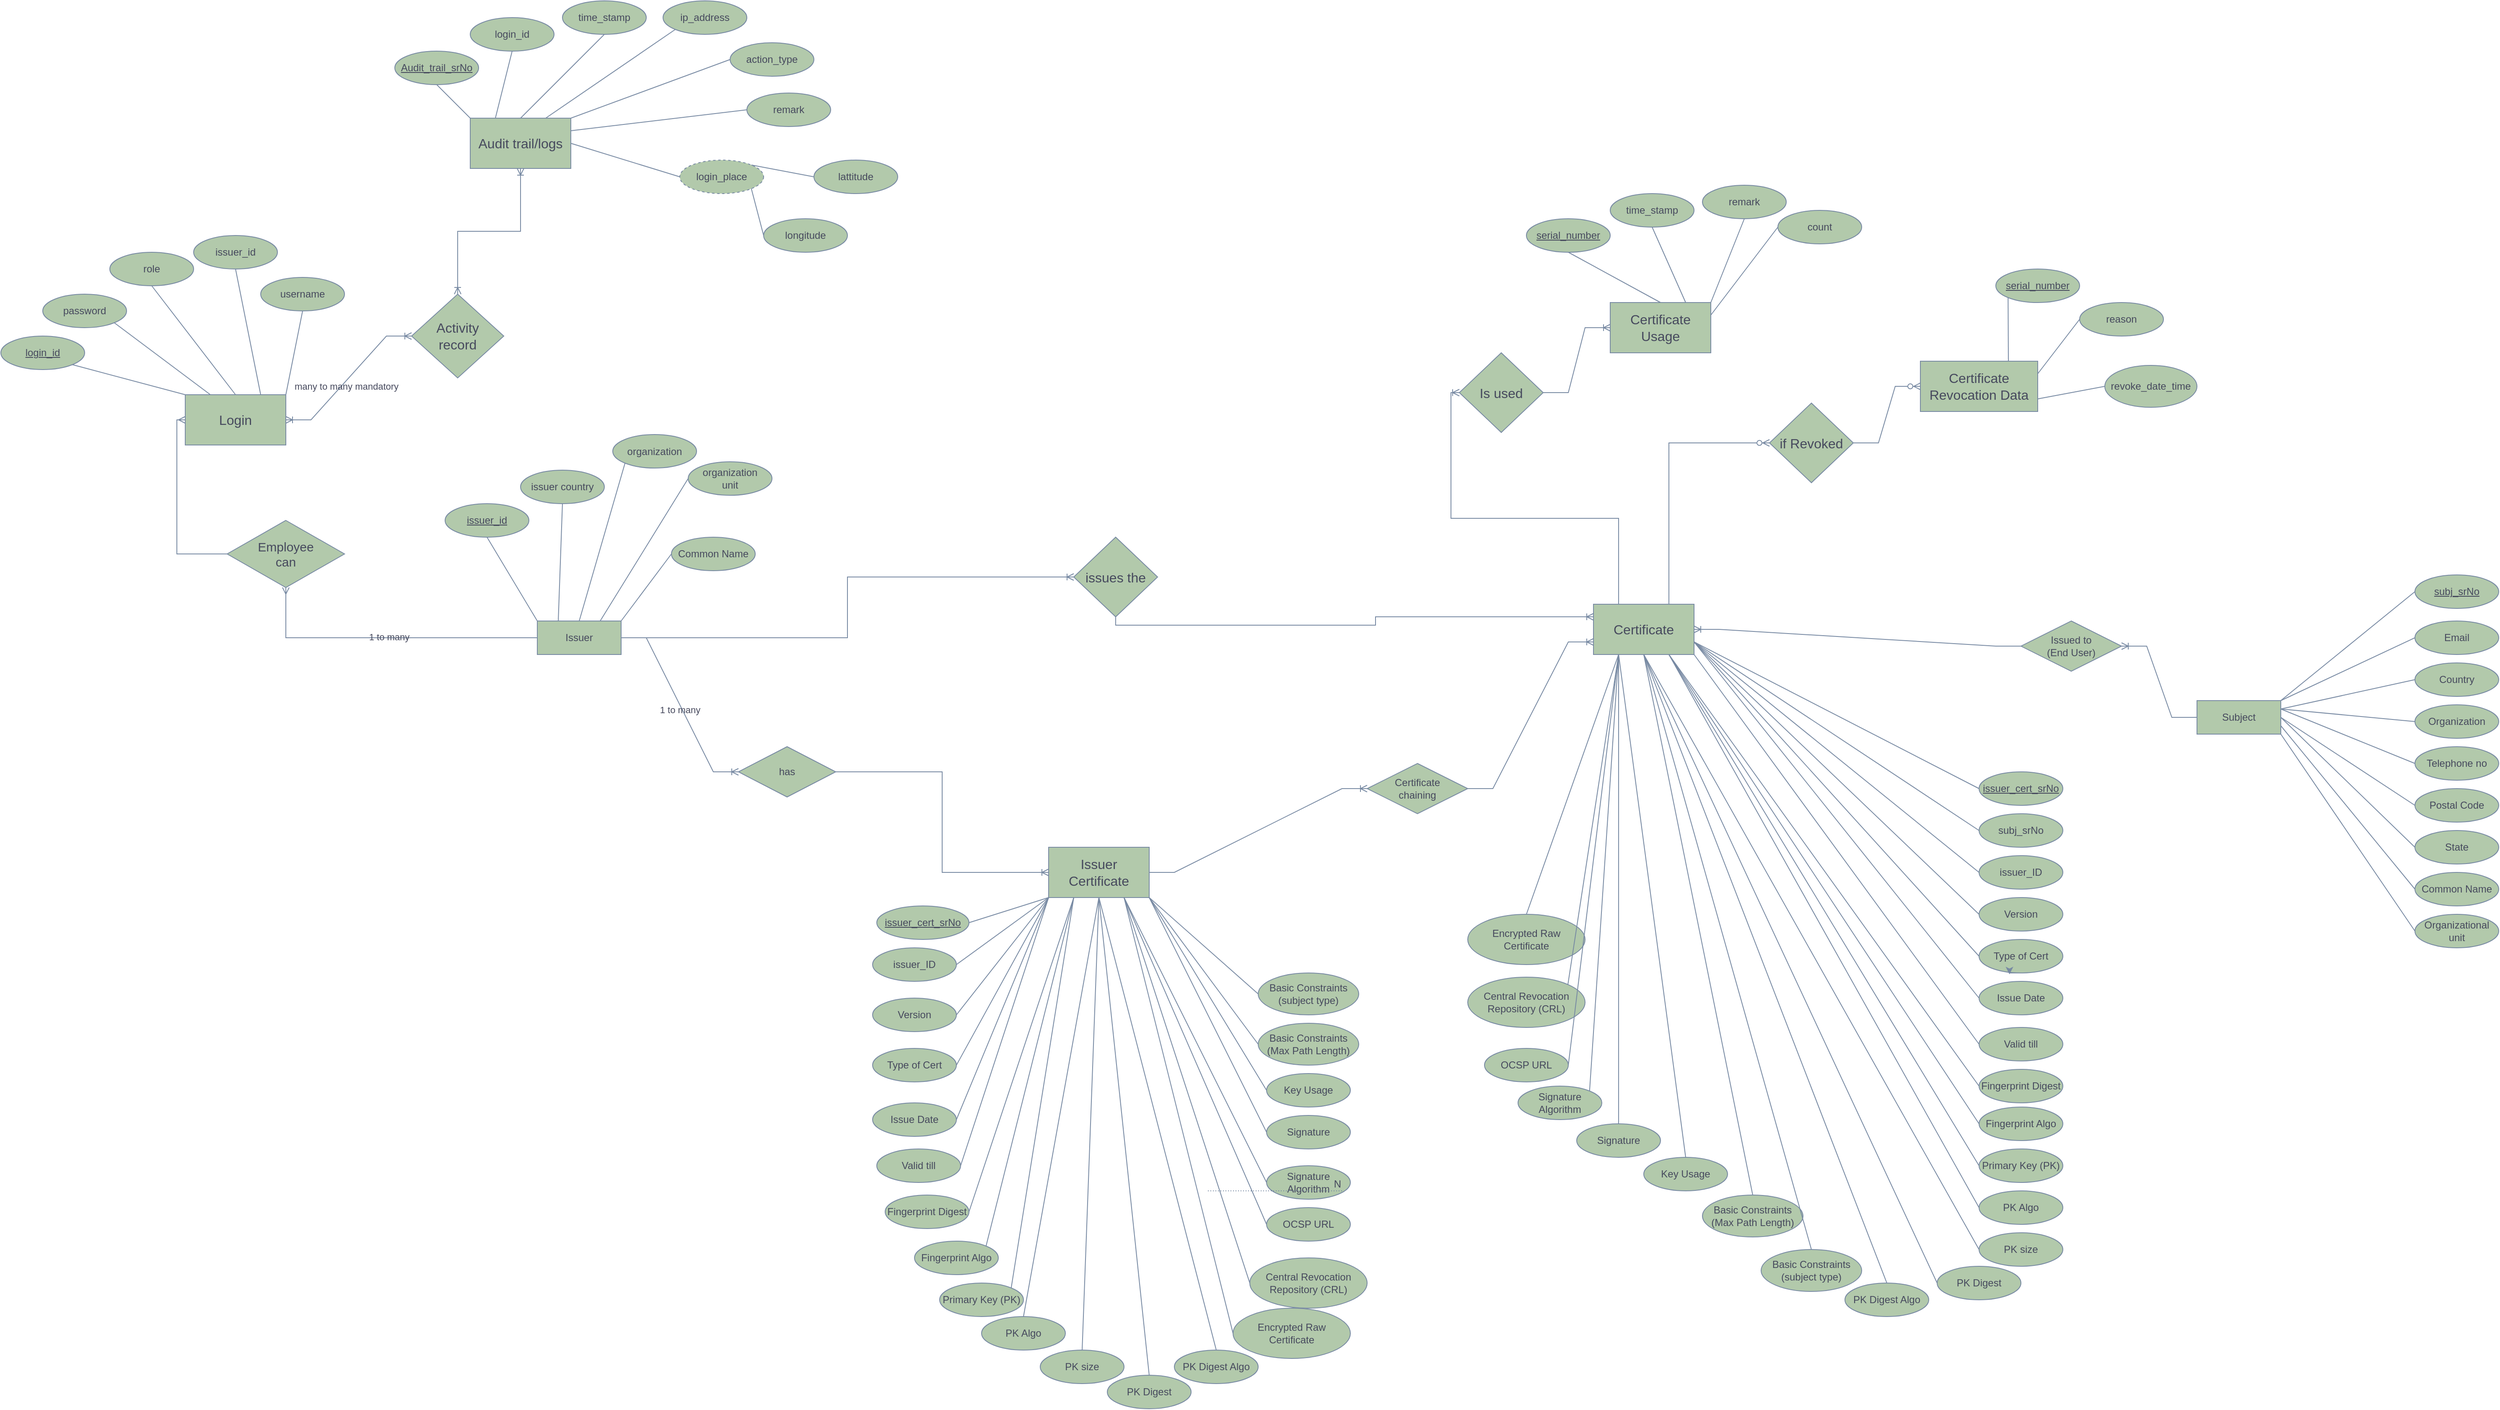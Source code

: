 <mxfile version="22.1.17" type="github">
  <diagram name="Page-1" id="Z4D-REcWQsaUOZwEIkcD">
    <mxGraphModel dx="2520" dy="1575" grid="1" gridSize="10" guides="1" tooltips="1" connect="1" arrows="1" fold="1" page="1" pageScale="1" pageWidth="1100" pageHeight="850" math="0" shadow="0">
      <root>
        <mxCell id="0" />
        <mxCell id="1" parent="0" />
        <mxCell id="WRyrR3sKkJGf3UOGzim1-2" value="&lt;font style=&quot;font-size: 16px;&quot;&gt;Certificate&lt;/font&gt;" style="rounded=0;whiteSpace=wrap;html=1;fontSize=16;labelBackgroundColor=none;fillColor=#B2C9AB;strokeColor=#788AA3;fontColor=#46495D;" parent="1" vertex="1">
          <mxGeometry x="900" y="300" width="120" height="60" as="geometry" />
        </mxCell>
        <mxCell id="WRyrR3sKkJGf3UOGzim1-5" value="Issuer Certificate" style="rounded=0;whiteSpace=wrap;html=1;fontSize=16;labelBackgroundColor=none;fillColor=#B2C9AB;strokeColor=#788AA3;fontColor=#46495D;" parent="1" vertex="1">
          <mxGeometry x="250" y="590" width="120" height="60" as="geometry" />
        </mxCell>
        <mxCell id="WRyrR3sKkJGf3UOGzim1-8" value="Login" style="rounded=0;whiteSpace=wrap;html=1;fontSize=16;labelBackgroundColor=none;fillColor=#B2C9AB;strokeColor=#788AA3;fontColor=#46495D;" parent="1" vertex="1">
          <mxGeometry x="-780" y="50" width="120" height="60" as="geometry" />
        </mxCell>
        <mxCell id="WRyrR3sKkJGf3UOGzim1-10" value="&lt;font style=&quot;font-size: 16px;&quot;&gt;Audit trail/logs&lt;/font&gt;" style="rounded=0;whiteSpace=wrap;html=1;labelBackgroundColor=none;fillColor=#B2C9AB;strokeColor=#788AA3;fontColor=#46495D;" parent="1" vertex="1">
          <mxGeometry x="-440" y="-280" width="120" height="60" as="geometry" />
        </mxCell>
        <mxCell id="WRyrR3sKkJGf3UOGzim1-15" value="&lt;font style=&quot;font-size: 16px;&quot;&gt;Certificate&lt;/font&gt; Usage" style="rounded=0;whiteSpace=wrap;html=1;fontSize=16;labelBackgroundColor=none;fillColor=#B2C9AB;strokeColor=#788AA3;fontColor=#46495D;" parent="1" vertex="1">
          <mxGeometry x="920" y="-60" width="120" height="60" as="geometry" />
        </mxCell>
        <mxCell id="WRyrR3sKkJGf3UOGzim1-16" value="&lt;font style=&quot;font-size: 16px;&quot;&gt;Certificate&lt;/font&gt; Revocation Data" style="rounded=0;whiteSpace=wrap;html=1;fontSize=16;labelBackgroundColor=none;fillColor=#B2C9AB;strokeColor=#788AA3;fontColor=#46495D;" parent="1" vertex="1">
          <mxGeometry x="1290" y="10" width="140" height="60" as="geometry" />
        </mxCell>
        <mxCell id="WRyrR3sKkJGf3UOGzim1-25" value="Issuer" style="rounded=0;arcSize=10;whiteSpace=wrap;html=1;align=center;labelBackgroundColor=none;fillColor=#B2C9AB;strokeColor=#788AA3;fontColor=#46495D;" parent="1" vertex="1">
          <mxGeometry x="-360" y="320" width="100" height="40" as="geometry" />
        </mxCell>
        <mxCell id="WRyrR3sKkJGf3UOGzim1-29" value="" style="edgeStyle=orthogonalEdgeStyle;fontSize=12;html=1;endArrow=ERoneToMany;startArrow=ERoneToMany;rounded=0;labelBackgroundColor=none;fontColor=default;strokeColor=#788AA3;" parent="1" source="WRyrR3sKkJGf3UOGzim1-9" target="WRyrR3sKkJGf3UOGzim1-10" edge="1">
          <mxGeometry width="100" height="100" relative="1" as="geometry">
            <mxPoint x="730" y="150" as="sourcePoint" />
            <mxPoint x="830" y="50" as="targetPoint" />
          </mxGeometry>
        </mxCell>
        <mxCell id="WRyrR3sKkJGf3UOGzim1-30" value="" style="edgeStyle=entityRelationEdgeStyle;fontSize=12;html=1;endArrow=ERoneToMany;startArrow=ERoneToMany;rounded=0;labelBackgroundColor=none;fontColor=default;strokeColor=#788AA3;" parent="1" source="WRyrR3sKkJGf3UOGzim1-8" target="WRyrR3sKkJGf3UOGzim1-9" edge="1">
          <mxGeometry width="100" height="100" relative="1" as="geometry">
            <mxPoint x="485" y="-30" as="sourcePoint" />
            <mxPoint x="670" y="-130" as="targetPoint" />
          </mxGeometry>
        </mxCell>
        <mxCell id="WRyrR3sKkJGf3UOGzim1-38" value="many to many mandatory" style="edgeLabel;html=1;align=center;verticalAlign=middle;resizable=0;points=[];labelBackgroundColor=none;rounded=0;fontColor=#46495D;" parent="WRyrR3sKkJGf3UOGzim1-30" vertex="1" connectable="0">
          <mxGeometry x="-0.099" y="-4" relative="1" as="geometry">
            <mxPoint as="offset" />
          </mxGeometry>
        </mxCell>
        <mxCell id="WRyrR3sKkJGf3UOGzim1-9" value="&lt;div style=&quot;font-size: 16px;&quot;&gt;&lt;font style=&quot;font-size: 16px;&quot;&gt;Activity&lt;/font&gt;&lt;/div&gt;&lt;div style=&quot;font-size: 16px;&quot;&gt;&lt;font style=&quot;font-size: 16px;&quot;&gt;record&lt;font style=&quot;font-size: 16px;&quot;&gt;&lt;br&gt;&lt;/font&gt;&lt;/font&gt;&lt;/div&gt;" style="rhombus;whiteSpace=wrap;html=1;rounded=0;labelBackgroundColor=none;fillColor=#B2C9AB;strokeColor=#788AA3;fontColor=#46495D;" parent="1" vertex="1">
          <mxGeometry x="-510" y="-70" width="110" height="100" as="geometry" />
        </mxCell>
        <mxCell id="WRyrR3sKkJGf3UOGzim1-31" value="" style="fontSize=12;html=1;endArrow=ERmany;rounded=0;exitX=0;exitY=0.5;exitDx=0;exitDy=0;entryX=0;entryY=0.5;entryDx=0;entryDy=0;labelBackgroundColor=none;fontColor=default;edgeStyle=orthogonalEdgeStyle;strokeColor=#788AA3;" parent="1" source="WRyrR3sKkJGf3UOGzim1-26" target="WRyrR3sKkJGf3UOGzim1-8" edge="1">
          <mxGeometry width="100" height="100" relative="1" as="geometry">
            <mxPoint x="730" y="150" as="sourcePoint" />
            <mxPoint x="830" y="50" as="targetPoint" />
          </mxGeometry>
        </mxCell>
        <mxCell id="WRyrR3sKkJGf3UOGzim1-32" value="" style="edgeStyle=orthogonalEdgeStyle;fontSize=12;html=1;endArrow=ERmany;rounded=0;entryX=0.5;entryY=1;entryDx=0;entryDy=0;labelBackgroundColor=none;fontColor=default;strokeColor=#788AA3;" parent="1" source="WRyrR3sKkJGf3UOGzim1-25" target="WRyrR3sKkJGf3UOGzim1-26" edge="1">
          <mxGeometry width="100" height="100" relative="1" as="geometry">
            <mxPoint x="340" y="230" as="sourcePoint" />
            <mxPoint x="365" y="-30" as="targetPoint" />
          </mxGeometry>
        </mxCell>
        <mxCell id="WRyrR3sKkJGf3UOGzim1-37" value="1 to many" style="edgeLabel;html=1;align=center;verticalAlign=middle;resizable=0;points=[];labelBackgroundColor=none;rounded=0;fontColor=#46495D;" parent="WRyrR3sKkJGf3UOGzim1-32" vertex="1" connectable="0">
          <mxGeometry x="-0.014" y="-1" relative="1" as="geometry">
            <mxPoint as="offset" />
          </mxGeometry>
        </mxCell>
        <mxCell id="WRyrR3sKkJGf3UOGzim1-26" value="&lt;div style=&quot;font-size: 15px;&quot;&gt;&lt;font style=&quot;font-size: 15px;&quot;&gt;Employee&lt;/font&gt;&lt;/div&gt;&lt;div style=&quot;font-size: 15px;&quot;&gt;&lt;font style=&quot;font-size: 15px;&quot;&gt;can&lt;font style=&quot;font-size: 15px;&quot;&gt;&lt;br&gt;&lt;/font&gt;&lt;/font&gt;&lt;/div&gt;" style="shape=rhombus;perimeter=rhombusPerimeter;whiteSpace=wrap;html=1;align=center;rounded=0;labelBackgroundColor=none;fillColor=#B2C9AB;strokeColor=#788AA3;fontColor=#46495D;" parent="1" vertex="1">
          <mxGeometry x="-730" y="200" width="140" height="80" as="geometry" />
        </mxCell>
        <mxCell id="WRyrR3sKkJGf3UOGzim1-34" value="" style="fontSize=12;html=1;endArrow=ERoneToMany;rounded=0;entryX=0;entryY=0.5;entryDx=0;entryDy=0;exitX=1;exitY=0.5;exitDx=0;exitDy=0;labelBackgroundColor=none;fontColor=default;edgeStyle=orthogonalEdgeStyle;strokeColor=#788AA3;" parent="1" source="WRyrR3sKkJGf3UOGzim1-27" target="WRyrR3sKkJGf3UOGzim1-5" edge="1">
          <mxGeometry width="100" height="100" relative="1" as="geometry">
            <mxPoint x="330" y="410" as="sourcePoint" />
            <mxPoint x="330" y="610" as="targetPoint" />
          </mxGeometry>
        </mxCell>
        <mxCell id="WRyrR3sKkJGf3UOGzim1-35" value="" style="edgeStyle=entityRelationEdgeStyle;fontSize=12;html=1;endArrow=ERoneToMany;exitX=1;exitY=0.5;exitDx=0;exitDy=0;rounded=0;curved=0;labelBackgroundColor=none;fontColor=default;strokeColor=#788AA3;" parent="1" source="WRyrR3sKkJGf3UOGzim1-25" target="WRyrR3sKkJGf3UOGzim1-27" edge="1">
          <mxGeometry width="100" height="100" relative="1" as="geometry">
            <mxPoint x="410" y="259" as="sourcePoint" />
            <mxPoint x="500" y="610" as="targetPoint" />
          </mxGeometry>
        </mxCell>
        <mxCell id="WRyrR3sKkJGf3UOGzim1-36" value="1 to many" style="edgeLabel;html=1;align=center;verticalAlign=middle;resizable=0;points=[];labelBackgroundColor=none;rounded=0;fontColor=#46495D;" parent="WRyrR3sKkJGf3UOGzim1-35" vertex="1" connectable="0">
          <mxGeometry x="0.043" y="-3" relative="1" as="geometry">
            <mxPoint as="offset" />
          </mxGeometry>
        </mxCell>
        <mxCell id="WRyrR3sKkJGf3UOGzim1-27" value="has" style="shape=rhombus;perimeter=rhombusPerimeter;whiteSpace=wrap;html=1;align=center;rounded=0;labelBackgroundColor=none;fillColor=#B2C9AB;strokeColor=#788AA3;fontColor=#46495D;" parent="1" vertex="1">
          <mxGeometry x="-120" y="470" width="116" height="60" as="geometry" />
        </mxCell>
        <mxCell id="WRyrR3sKkJGf3UOGzim1-41" value="" style="fontSize=12;html=1;endArrow=ERoneToMany;labelBackgroundColor=none;fontColor=default;exitX=1;exitY=0.5;exitDx=0;exitDy=0;entryX=0;entryY=0.25;entryDx=0;entryDy=0;edgeStyle=orthogonalEdgeStyle;rounded=0;strokeColor=#788AA3;" parent="1" source="WRyrR3sKkJGf3UOGzim1-3" target="WRyrR3sKkJGf3UOGzim1-2" edge="1">
          <mxGeometry width="100" height="100" relative="1" as="geometry">
            <mxPoint x="570" y="500" as="sourcePoint" />
            <mxPoint x="660" y="490" as="targetPoint" />
          </mxGeometry>
        </mxCell>
        <mxCell id="WRyrR3sKkJGf3UOGzim1-43" value="" style="fontSize=12;html=1;endArrow=ERoneToMany;labelBackgroundColor=none;fontColor=default;exitX=1;exitY=0.5;exitDx=0;exitDy=0;entryX=0.5;entryY=1;entryDx=0;entryDy=0;edgeStyle=orthogonalEdgeStyle;rounded=0;strokeColor=#788AA3;" parent="1" source="WRyrR3sKkJGf3UOGzim1-25" target="WRyrR3sKkJGf3UOGzim1-3" edge="1">
          <mxGeometry width="100" height="100" relative="1" as="geometry">
            <mxPoint x="470" y="240" as="sourcePoint" />
            <mxPoint x="880" y="410" as="targetPoint" />
          </mxGeometry>
        </mxCell>
        <mxCell id="WRyrR3sKkJGf3UOGzim1-3" value="issues the" style="rhombus;whiteSpace=wrap;html=1;fontSize=16;direction=south;rounded=0;labelBackgroundColor=none;fillColor=#B2C9AB;strokeColor=#788AA3;fontColor=#46495D;" parent="1" vertex="1">
          <mxGeometry x="280" y="220" width="100" height="95" as="geometry" />
        </mxCell>
        <mxCell id="WRyrR3sKkJGf3UOGzim1-45" value="" style="edgeStyle=entityRelationEdgeStyle;fontSize=12;html=1;endArrow=ERoneToMany;rounded=0;exitX=1;exitY=0.5;exitDx=0;exitDy=0;entryX=0;entryY=0.75;entryDx=0;entryDy=0;labelBackgroundColor=none;fontColor=default;strokeColor=#788AA3;" parent="1" source="WRyrR3sKkJGf3UOGzim1-44" target="WRyrR3sKkJGf3UOGzim1-2" edge="1">
          <mxGeometry width="100" height="100" relative="1" as="geometry">
            <mxPoint x="580" y="580" as="sourcePoint" />
            <mxPoint x="860" y="470" as="targetPoint" />
          </mxGeometry>
        </mxCell>
        <mxCell id="WRyrR3sKkJGf3UOGzim1-46" value="" style="edgeStyle=entityRelationEdgeStyle;fontSize=12;html=1;endArrow=ERoneToMany;rounded=0;exitX=1;exitY=0.5;exitDx=0;exitDy=0;entryX=0;entryY=0.5;entryDx=0;entryDy=0;labelBackgroundColor=none;fontColor=default;strokeColor=#788AA3;" parent="1" source="WRyrR3sKkJGf3UOGzim1-5" target="WRyrR3sKkJGf3UOGzim1-44" edge="1">
          <mxGeometry width="100" height="100" relative="1" as="geometry">
            <mxPoint x="500" y="610" as="sourcePoint" />
            <mxPoint x="880" y="425" as="targetPoint" />
          </mxGeometry>
        </mxCell>
        <mxCell id="WRyrR3sKkJGf3UOGzim1-44" value="&lt;div&gt;Certificate&lt;/div&gt;&lt;div&gt;chaining&lt;br&gt;&lt;/div&gt;" style="shape=rhombus;perimeter=rhombusPerimeter;whiteSpace=wrap;html=1;align=center;labelBackgroundColor=none;rounded=0;fillColor=#B2C9AB;strokeColor=#788AA3;fontColor=#46495D;" parent="1" vertex="1">
          <mxGeometry x="630" y="490" width="120" height="60" as="geometry" />
        </mxCell>
        <mxCell id="WRyrR3sKkJGf3UOGzim1-47" value="" style="edgeStyle=entityRelationEdgeStyle;fontSize=12;html=1;endArrow=ERoneToMany;rounded=0;exitX=0.5;exitY=0;exitDx=0;exitDy=0;entryX=0;entryY=0.5;entryDx=0;entryDy=0;labelBackgroundColor=none;fontColor=default;strokeColor=#788AA3;" parent="1" source="WRyrR3sKkJGf3UOGzim1-13" target="WRyrR3sKkJGf3UOGzim1-15" edge="1">
          <mxGeometry width="100" height="100" relative="1" as="geometry">
            <mxPoint x="1160" y="410" as="sourcePoint" />
            <mxPoint x="1260" y="310" as="targetPoint" />
          </mxGeometry>
        </mxCell>
        <mxCell id="WRyrR3sKkJGf3UOGzim1-48" value="" style="edgeStyle=orthogonalEdgeStyle;fontSize=12;html=1;endArrow=ERoneToMany;rounded=0;exitX=0.25;exitY=0;exitDx=0;exitDy=0;entryX=0.5;entryY=1;entryDx=0;entryDy=0;labelBackgroundColor=none;fontColor=default;strokeColor=#788AA3;" parent="1" source="WRyrR3sKkJGf3UOGzim1-2" target="WRyrR3sKkJGf3UOGzim1-13" edge="1">
          <mxGeometry width="100" height="100" relative="1" as="geometry">
            <mxPoint x="1000" y="395" as="sourcePoint" />
            <mxPoint x="1500" y="140" as="targetPoint" />
          </mxGeometry>
        </mxCell>
        <mxCell id="WRyrR3sKkJGf3UOGzim1-13" value="Is used" style="rhombus;whiteSpace=wrap;html=1;fontSize=16;direction=south;rounded=0;labelBackgroundColor=none;fillColor=#B2C9AB;strokeColor=#788AA3;fontColor=#46495D;" parent="1" vertex="1">
          <mxGeometry x="740" width="100" height="95" as="geometry" />
        </mxCell>
        <mxCell id="WRyrR3sKkJGf3UOGzim1-49" value="" style="edgeStyle=entityRelationEdgeStyle;fontSize=12;html=1;endArrow=ERzeroToMany;endFill=1;rounded=0;exitX=0.5;exitY=0;exitDx=0;exitDy=0;labelBackgroundColor=none;fontColor=default;strokeColor=#788AA3;" parent="1" source="WRyrR3sKkJGf3UOGzim1-14" target="WRyrR3sKkJGf3UOGzim1-16" edge="1">
          <mxGeometry width="100" height="100" relative="1" as="geometry">
            <mxPoint x="1160" y="410" as="sourcePoint" />
            <mxPoint x="1260" y="310" as="targetPoint" />
          </mxGeometry>
        </mxCell>
        <mxCell id="WRyrR3sKkJGf3UOGzim1-50" value="" style="edgeStyle=orthogonalEdgeStyle;fontSize=12;html=1;endArrow=ERzeroToMany;endFill=1;rounded=0;exitX=0.75;exitY=0;exitDx=0;exitDy=0;labelBackgroundColor=none;fontColor=default;entryX=0.5;entryY=1;entryDx=0;entryDy=0;strokeColor=#788AA3;" parent="1" source="WRyrR3sKkJGf3UOGzim1-2" target="WRyrR3sKkJGf3UOGzim1-14" edge="1">
          <mxGeometry width="100" height="100" relative="1" as="geometry">
            <mxPoint x="1000" y="425" as="sourcePoint" />
            <mxPoint x="1360" y="320" as="targetPoint" />
          </mxGeometry>
        </mxCell>
        <mxCell id="WRyrR3sKkJGf3UOGzim1-14" value="if Revoked" style="rhombus;whiteSpace=wrap;html=1;fontSize=16;direction=south;rounded=0;labelBackgroundColor=none;fillColor=#B2C9AB;strokeColor=#788AA3;fontColor=#46495D;" parent="1" vertex="1">
          <mxGeometry x="1110" y="60" width="100" height="95" as="geometry" />
        </mxCell>
        <mxCell id="WRyrR3sKkJGf3UOGzim1-51" value="Audit_trail_srNo" style="ellipse;whiteSpace=wrap;html=1;align=center;fontStyle=4;labelBackgroundColor=none;rounded=0;fillColor=#B2C9AB;strokeColor=#788AA3;fontColor=#46495D;" parent="1" vertex="1">
          <mxGeometry x="-530" y="-360" width="100" height="40" as="geometry" />
        </mxCell>
        <mxCell id="WRyrR3sKkJGf3UOGzim1-53" value="login_id" style="ellipse;whiteSpace=wrap;html=1;align=center;labelBackgroundColor=none;rounded=0;fillColor=#B2C9AB;strokeColor=#788AA3;fontColor=#46495D;" parent="1" vertex="1">
          <mxGeometry x="-440" y="-400" width="100" height="40" as="geometry" />
        </mxCell>
        <mxCell id="WRyrR3sKkJGf3UOGzim1-55" value="time_stamp" style="ellipse;whiteSpace=wrap;html=1;align=center;labelBackgroundColor=none;rounded=0;fillColor=#B2C9AB;strokeColor=#788AA3;fontColor=#46495D;" parent="1" vertex="1">
          <mxGeometry x="-330" y="-420" width="100" height="40" as="geometry" />
        </mxCell>
        <mxCell id="WRyrR3sKkJGf3UOGzim1-57" value="ip_address" style="ellipse;whiteSpace=wrap;html=1;align=center;labelBackgroundColor=none;rounded=0;fillColor=#B2C9AB;strokeColor=#788AA3;fontColor=#46495D;" parent="1" vertex="1">
          <mxGeometry x="-210" y="-420" width="100" height="40" as="geometry" />
        </mxCell>
        <mxCell id="WRyrR3sKkJGf3UOGzim1-58" value="action_type" style="ellipse;whiteSpace=wrap;html=1;align=center;labelBackgroundColor=none;rounded=0;fillColor=#B2C9AB;strokeColor=#788AA3;fontColor=#46495D;" parent="1" vertex="1">
          <mxGeometry x="-130" y="-370" width="100" height="40" as="geometry" />
        </mxCell>
        <mxCell id="WRyrR3sKkJGf3UOGzim1-59" value="remark" style="ellipse;whiteSpace=wrap;html=1;align=center;labelBackgroundColor=none;rounded=0;fillColor=#B2C9AB;strokeColor=#788AA3;fontColor=#46495D;" parent="1" vertex="1">
          <mxGeometry x="-110" y="-310" width="100" height="40" as="geometry" />
        </mxCell>
        <mxCell id="WRyrR3sKkJGf3UOGzim1-60" value="lattitude" style="ellipse;whiteSpace=wrap;html=1;align=center;labelBackgroundColor=none;rounded=0;fillColor=#B2C9AB;strokeColor=#788AA3;fontColor=#46495D;" parent="1" vertex="1">
          <mxGeometry x="-30" y="-230" width="100" height="40" as="geometry" />
        </mxCell>
        <mxCell id="WRyrR3sKkJGf3UOGzim1-62" value="longitude" style="ellipse;whiteSpace=wrap;html=1;align=center;labelBackgroundColor=none;rounded=0;fillColor=#B2C9AB;strokeColor=#788AA3;fontColor=#46495D;" parent="1" vertex="1">
          <mxGeometry x="-90" y="-160" width="100" height="40" as="geometry" />
        </mxCell>
        <mxCell id="WRyrR3sKkJGf3UOGzim1-64" value="login_place" style="ellipse;whiteSpace=wrap;html=1;align=center;dashed=1;labelBackgroundColor=none;rounded=0;fillColor=#B2C9AB;strokeColor=#788AA3;fontColor=#46495D;" parent="1" vertex="1">
          <mxGeometry x="-190" y="-230" width="100" height="40" as="geometry" />
        </mxCell>
        <mxCell id="WRyrR3sKkJGf3UOGzim1-76" value="" style="endArrow=none;html=1;rounded=0;exitX=0;exitY=0.5;exitDx=0;exitDy=0;entryX=1;entryY=0.25;entryDx=0;entryDy=0;labelBackgroundColor=none;fontColor=default;strokeColor=#788AA3;" parent="1" source="WRyrR3sKkJGf3UOGzim1-59" target="WRyrR3sKkJGf3UOGzim1-10" edge="1">
          <mxGeometry relative="1" as="geometry">
            <mxPoint x="1050" y="-50" as="sourcePoint" />
            <mxPoint x="1210" y="-50" as="targetPoint" />
          </mxGeometry>
        </mxCell>
        <mxCell id="WRyrR3sKkJGf3UOGzim1-83" value="" style="endArrow=none;html=1;rounded=0;exitX=0.5;exitY=1;exitDx=0;exitDy=0;entryX=0;entryY=0;entryDx=0;entryDy=0;labelBackgroundColor=none;fontColor=default;strokeColor=#788AA3;" parent="1" source="WRyrR3sKkJGf3UOGzim1-51" target="WRyrR3sKkJGf3UOGzim1-10" edge="1">
          <mxGeometry relative="1" as="geometry">
            <mxPoint x="1050" y="-50" as="sourcePoint" />
            <mxPoint x="1210" y="-50" as="targetPoint" />
          </mxGeometry>
        </mxCell>
        <mxCell id="WRyrR3sKkJGf3UOGzim1-84" value="" style="endArrow=none;html=1;rounded=0;exitX=0.5;exitY=1;exitDx=0;exitDy=0;entryX=0.25;entryY=0;entryDx=0;entryDy=0;labelBackgroundColor=none;fontColor=default;strokeColor=#788AA3;" parent="1" source="WRyrR3sKkJGf3UOGzim1-53" target="WRyrR3sKkJGf3UOGzim1-10" edge="1">
          <mxGeometry relative="1" as="geometry">
            <mxPoint x="1050" y="-50" as="sourcePoint" />
            <mxPoint x="1210" y="-50" as="targetPoint" />
          </mxGeometry>
        </mxCell>
        <mxCell id="WRyrR3sKkJGf3UOGzim1-85" value="" style="endArrow=none;html=1;rounded=0;exitX=0.5;exitY=1;exitDx=0;exitDy=0;entryX=0.5;entryY=0;entryDx=0;entryDy=0;labelBackgroundColor=none;fontColor=default;strokeColor=#788AA3;" parent="1" source="WRyrR3sKkJGf3UOGzim1-55" target="WRyrR3sKkJGf3UOGzim1-10" edge="1">
          <mxGeometry relative="1" as="geometry">
            <mxPoint x="1050" y="-50" as="sourcePoint" />
            <mxPoint x="1210" y="-50" as="targetPoint" />
          </mxGeometry>
        </mxCell>
        <mxCell id="WRyrR3sKkJGf3UOGzim1-86" value="" style="endArrow=none;html=1;rounded=0;exitX=0;exitY=1;exitDx=0;exitDy=0;entryX=0.75;entryY=0;entryDx=0;entryDy=0;labelBackgroundColor=none;fontColor=default;strokeColor=#788AA3;" parent="1" source="WRyrR3sKkJGf3UOGzim1-57" target="WRyrR3sKkJGf3UOGzim1-10" edge="1">
          <mxGeometry relative="1" as="geometry">
            <mxPoint x="1050" y="-50" as="sourcePoint" />
            <mxPoint x="1210" y="-50" as="targetPoint" />
          </mxGeometry>
        </mxCell>
        <mxCell id="WRyrR3sKkJGf3UOGzim1-87" value="" style="endArrow=none;html=1;rounded=0;exitX=0;exitY=0.5;exitDx=0;exitDy=0;entryX=1;entryY=0;entryDx=0;entryDy=0;labelBackgroundColor=none;fontColor=default;strokeColor=#788AA3;" parent="1" source="WRyrR3sKkJGf3UOGzim1-58" target="WRyrR3sKkJGf3UOGzim1-10" edge="1">
          <mxGeometry relative="1" as="geometry">
            <mxPoint x="1050" y="-50" as="sourcePoint" />
            <mxPoint x="1210" y="-50" as="targetPoint" />
          </mxGeometry>
        </mxCell>
        <mxCell id="WRyrR3sKkJGf3UOGzim1-88" value="" style="endArrow=none;html=1;rounded=0;exitX=1;exitY=0.5;exitDx=0;exitDy=0;entryX=0;entryY=0.5;entryDx=0;entryDy=0;labelBackgroundColor=none;fontColor=default;strokeColor=#788AA3;" parent="1" source="WRyrR3sKkJGf3UOGzim1-10" target="WRyrR3sKkJGf3UOGzim1-64" edge="1">
          <mxGeometry relative="1" as="geometry">
            <mxPoint x="1050" y="-50" as="sourcePoint" />
            <mxPoint x="1210" y="-50" as="targetPoint" />
          </mxGeometry>
        </mxCell>
        <mxCell id="WRyrR3sKkJGf3UOGzim1-89" value="" style="endArrow=none;html=1;rounded=0;exitX=1;exitY=0;exitDx=0;exitDy=0;entryX=0;entryY=0.5;entryDx=0;entryDy=0;labelBackgroundColor=none;fontColor=default;strokeColor=#788AA3;" parent="1" source="WRyrR3sKkJGf3UOGzim1-64" target="WRyrR3sKkJGf3UOGzim1-60" edge="1">
          <mxGeometry relative="1" as="geometry">
            <mxPoint x="1050" y="-50" as="sourcePoint" />
            <mxPoint x="1210" y="-50" as="targetPoint" />
          </mxGeometry>
        </mxCell>
        <mxCell id="WRyrR3sKkJGf3UOGzim1-90" value="" style="endArrow=none;html=1;rounded=0;exitX=1;exitY=1;exitDx=0;exitDy=0;entryX=0;entryY=0.5;entryDx=0;entryDy=0;labelBackgroundColor=none;fontColor=default;strokeColor=#788AA3;" parent="1" source="WRyrR3sKkJGf3UOGzim1-64" target="WRyrR3sKkJGf3UOGzim1-62" edge="1">
          <mxGeometry relative="1" as="geometry">
            <mxPoint x="1050" y="-50" as="sourcePoint" />
            <mxPoint x="1210" y="-50" as="targetPoint" />
          </mxGeometry>
        </mxCell>
        <mxCell id="WRyrR3sKkJGf3UOGzim1-91" value="login_id" style="ellipse;whiteSpace=wrap;html=1;align=center;fontStyle=4;rounded=0;labelBackgroundColor=none;fillColor=#B2C9AB;strokeColor=#788AA3;fontColor=#46495D;" parent="1" vertex="1">
          <mxGeometry x="-1000" y="-20" width="100" height="40" as="geometry" />
        </mxCell>
        <mxCell id="WRyrR3sKkJGf3UOGzim1-93" value="password" style="ellipse;whiteSpace=wrap;html=1;align=center;rounded=0;labelBackgroundColor=none;fillColor=#B2C9AB;strokeColor=#788AA3;fontColor=#46495D;" parent="1" vertex="1">
          <mxGeometry x="-950" y="-70" width="100" height="40" as="geometry" />
        </mxCell>
        <mxCell id="WRyrR3sKkJGf3UOGzim1-94" value="role" style="ellipse;whiteSpace=wrap;html=1;align=center;rounded=0;labelBackgroundColor=none;fillColor=#B2C9AB;strokeColor=#788AA3;fontColor=#46495D;" parent="1" vertex="1">
          <mxGeometry x="-870" y="-120" width="100" height="40" as="geometry" />
        </mxCell>
        <mxCell id="WRyrR3sKkJGf3UOGzim1-95" value="issuer_id" style="ellipse;whiteSpace=wrap;html=1;align=center;rounded=0;labelBackgroundColor=none;fillColor=#B2C9AB;strokeColor=#788AA3;fontColor=#46495D;" parent="1" vertex="1">
          <mxGeometry x="-770" y="-140" width="100" height="40" as="geometry" />
        </mxCell>
        <mxCell id="WRyrR3sKkJGf3UOGzim1-96" value="username" style="ellipse;whiteSpace=wrap;html=1;align=center;rounded=0;labelBackgroundColor=none;fillColor=#B2C9AB;strokeColor=#788AA3;fontColor=#46495D;" parent="1" vertex="1">
          <mxGeometry x="-690" y="-90" width="100" height="40" as="geometry" />
        </mxCell>
        <mxCell id="WRyrR3sKkJGf3UOGzim1-98" value="" style="endArrow=none;html=1;rounded=0;exitX=1;exitY=1;exitDx=0;exitDy=0;entryX=0;entryY=0;entryDx=0;entryDy=0;labelBackgroundColor=none;fontColor=default;strokeColor=#788AA3;" parent="1" source="WRyrR3sKkJGf3UOGzim1-91" target="WRyrR3sKkJGf3UOGzim1-8" edge="1">
          <mxGeometry relative="1" as="geometry">
            <mxPoint x="330" y="-50" as="sourcePoint" />
            <mxPoint x="490" y="-50" as="targetPoint" />
          </mxGeometry>
        </mxCell>
        <mxCell id="WRyrR3sKkJGf3UOGzim1-99" value="" style="endArrow=none;html=1;rounded=0;exitX=1;exitY=1;exitDx=0;exitDy=0;entryX=0.25;entryY=0;entryDx=0;entryDy=0;labelBackgroundColor=none;fontColor=default;strokeColor=#788AA3;" parent="1" source="WRyrR3sKkJGf3UOGzim1-93" target="WRyrR3sKkJGf3UOGzim1-8" edge="1">
          <mxGeometry relative="1" as="geometry">
            <mxPoint x="330" y="-50" as="sourcePoint" />
            <mxPoint x="490" y="-50" as="targetPoint" />
          </mxGeometry>
        </mxCell>
        <mxCell id="WRyrR3sKkJGf3UOGzim1-100" value="" style="endArrow=none;html=1;rounded=0;exitX=0.5;exitY=1;exitDx=0;exitDy=0;entryX=0.5;entryY=0;entryDx=0;entryDy=0;labelBackgroundColor=none;fontColor=default;strokeColor=#788AA3;" parent="1" source="WRyrR3sKkJGf3UOGzim1-94" target="WRyrR3sKkJGf3UOGzim1-8" edge="1">
          <mxGeometry relative="1" as="geometry">
            <mxPoint x="330" y="-50" as="sourcePoint" />
            <mxPoint x="490" y="-50" as="targetPoint" />
          </mxGeometry>
        </mxCell>
        <mxCell id="WRyrR3sKkJGf3UOGzim1-101" value="" style="endArrow=none;html=1;rounded=0;exitX=0.5;exitY=1;exitDx=0;exitDy=0;entryX=0.75;entryY=0;entryDx=0;entryDy=0;labelBackgroundColor=none;fontColor=default;strokeColor=#788AA3;" parent="1" source="WRyrR3sKkJGf3UOGzim1-95" target="WRyrR3sKkJGf3UOGzim1-8" edge="1">
          <mxGeometry relative="1" as="geometry">
            <mxPoint x="330" y="-50" as="sourcePoint" />
            <mxPoint x="490" y="-50" as="targetPoint" />
          </mxGeometry>
        </mxCell>
        <mxCell id="WRyrR3sKkJGf3UOGzim1-102" value="" style="endArrow=none;html=1;rounded=0;entryX=0.5;entryY=1;entryDx=0;entryDy=0;exitX=1;exitY=0;exitDx=0;exitDy=0;labelBackgroundColor=none;fontColor=default;strokeColor=#788AA3;" parent="1" source="WRyrR3sKkJGf3UOGzim1-8" target="WRyrR3sKkJGf3UOGzim1-96" edge="1">
          <mxGeometry relative="1" as="geometry">
            <mxPoint x="330" y="-50" as="sourcePoint" />
            <mxPoint x="490" y="-50" as="targetPoint" />
          </mxGeometry>
        </mxCell>
        <mxCell id="WRyrR3sKkJGf3UOGzim1-103" value="issuer_id" style="ellipse;whiteSpace=wrap;html=1;align=center;fontStyle=4;rounded=0;labelBackgroundColor=none;fillColor=#B2C9AB;strokeColor=#788AA3;fontColor=#46495D;" parent="1" vertex="1">
          <mxGeometry x="-470" y="180" width="100" height="40" as="geometry" />
        </mxCell>
        <mxCell id="WRyrR3sKkJGf3UOGzim1-104" value="issuer country" style="ellipse;whiteSpace=wrap;html=1;align=center;rounded=0;labelBackgroundColor=none;fillColor=#B2C9AB;strokeColor=#788AA3;fontColor=#46495D;" parent="1" vertex="1">
          <mxGeometry x="-380" y="140" width="100" height="40" as="geometry" />
        </mxCell>
        <mxCell id="WRyrR3sKkJGf3UOGzim1-105" value="organization" style="ellipse;whiteSpace=wrap;html=1;align=center;rounded=0;labelBackgroundColor=none;fillColor=#B2C9AB;strokeColor=#788AA3;fontColor=#46495D;" parent="1" vertex="1">
          <mxGeometry x="-270" y="97.5" width="100" height="40" as="geometry" />
        </mxCell>
        <mxCell id="WRyrR3sKkJGf3UOGzim1-106" value="&lt;div&gt;organization &lt;br&gt;&lt;/div&gt;&lt;div&gt;unit&lt;/div&gt;" style="ellipse;whiteSpace=wrap;html=1;align=center;rounded=0;labelBackgroundColor=none;fillColor=#B2C9AB;strokeColor=#788AA3;fontColor=#46495D;" parent="1" vertex="1">
          <mxGeometry x="-180" y="130" width="100" height="40" as="geometry" />
        </mxCell>
        <mxCell id="WRyrR3sKkJGf3UOGzim1-108" value="Common Name" style="ellipse;whiteSpace=wrap;html=1;align=center;rounded=0;labelBackgroundColor=none;fillColor=#B2C9AB;strokeColor=#788AA3;fontColor=#46495D;" parent="1" vertex="1">
          <mxGeometry x="-200" y="220" width="100" height="40" as="geometry" />
        </mxCell>
        <mxCell id="WRyrR3sKkJGf3UOGzim1-109" value="" style="endArrow=none;html=1;rounded=0;exitX=0.5;exitY=1;exitDx=0;exitDy=0;entryX=0;entryY=0;entryDx=0;entryDy=0;labelBackgroundColor=none;fontColor=default;strokeColor=#788AA3;" parent="1" source="WRyrR3sKkJGf3UOGzim1-103" target="WRyrR3sKkJGf3UOGzim1-25" edge="1">
          <mxGeometry relative="1" as="geometry">
            <mxPoint x="630" y="230" as="sourcePoint" />
            <mxPoint x="790" y="230" as="targetPoint" />
          </mxGeometry>
        </mxCell>
        <mxCell id="WRyrR3sKkJGf3UOGzim1-110" value="" style="endArrow=none;html=1;rounded=0;exitX=0.5;exitY=1;exitDx=0;exitDy=0;entryX=0.25;entryY=0;entryDx=0;entryDy=0;labelBackgroundColor=none;fontColor=default;strokeColor=#788AA3;" parent="1" source="WRyrR3sKkJGf3UOGzim1-104" target="WRyrR3sKkJGf3UOGzim1-25" edge="1">
          <mxGeometry relative="1" as="geometry">
            <mxPoint x="610" y="220" as="sourcePoint" />
            <mxPoint x="790" y="230" as="targetPoint" />
          </mxGeometry>
        </mxCell>
        <mxCell id="WRyrR3sKkJGf3UOGzim1-111" value="" style="endArrow=none;html=1;rounded=0;exitX=0;exitY=1;exitDx=0;exitDy=0;entryX=0.5;entryY=0;entryDx=0;entryDy=0;labelBackgroundColor=none;fontColor=default;strokeColor=#788AA3;" parent="1" source="WRyrR3sKkJGf3UOGzim1-105" target="WRyrR3sKkJGf3UOGzim1-25" edge="1">
          <mxGeometry relative="1" as="geometry">
            <mxPoint x="630" y="230" as="sourcePoint" />
            <mxPoint x="790" y="230" as="targetPoint" />
          </mxGeometry>
        </mxCell>
        <mxCell id="WRyrR3sKkJGf3UOGzim1-112" value="" style="endArrow=none;html=1;rounded=0;exitX=0;exitY=0.5;exitDx=0;exitDy=0;entryX=0.75;entryY=0;entryDx=0;entryDy=0;labelBackgroundColor=none;fontColor=default;strokeColor=#788AA3;" parent="1" source="WRyrR3sKkJGf3UOGzim1-106" target="WRyrR3sKkJGf3UOGzim1-25" edge="1">
          <mxGeometry relative="1" as="geometry">
            <mxPoint x="630" y="230" as="sourcePoint" />
            <mxPoint x="790" y="230" as="targetPoint" />
          </mxGeometry>
        </mxCell>
        <mxCell id="WRyrR3sKkJGf3UOGzim1-113" value="" style="endArrow=none;html=1;rounded=0;exitX=1;exitY=0;exitDx=0;exitDy=0;entryX=0;entryY=0.5;entryDx=0;entryDy=0;labelBackgroundColor=none;fontColor=default;strokeColor=#788AA3;" parent="1" source="WRyrR3sKkJGf3UOGzim1-25" target="WRyrR3sKkJGf3UOGzim1-108" edge="1">
          <mxGeometry relative="1" as="geometry">
            <mxPoint x="630" y="230" as="sourcePoint" />
            <mxPoint x="790" y="230" as="targetPoint" />
          </mxGeometry>
        </mxCell>
        <mxCell id="WRyrR3sKkJGf3UOGzim1-114" value="Subject" style="whiteSpace=wrap;html=1;align=center;rounded=0;labelBackgroundColor=none;fillColor=#B2C9AB;strokeColor=#788AA3;fontColor=#46495D;" parent="1" vertex="1">
          <mxGeometry x="1620" y="415" width="100" height="40" as="geometry" />
        </mxCell>
        <mxCell id="WRyrR3sKkJGf3UOGzim1-115" value="" style="edgeStyle=entityRelationEdgeStyle;fontSize=12;html=1;endArrow=ERoneToMany;rounded=0;entryX=1;entryY=0.5;entryDx=0;entryDy=0;exitX=0;exitY=0.5;exitDx=0;exitDy=0;labelBackgroundColor=none;fontColor=default;strokeColor=#788AA3;" parent="1" source="WRyrR3sKkJGf3UOGzim1-118" target="WRyrR3sKkJGf3UOGzim1-2" edge="1">
          <mxGeometry width="100" height="100" relative="1" as="geometry">
            <mxPoint x="1050" y="320" as="sourcePoint" />
            <mxPoint x="1150" y="220" as="targetPoint" />
          </mxGeometry>
        </mxCell>
        <mxCell id="WRyrR3sKkJGf3UOGzim1-117" value="" style="edgeStyle=entityRelationEdgeStyle;fontSize=12;html=1;endArrow=ERoneToMany;rounded=0;entryX=1;entryY=0.5;entryDx=0;entryDy=0;exitX=0;exitY=0.5;exitDx=0;exitDy=0;labelBackgroundColor=none;fontColor=default;strokeColor=#788AA3;" parent="1" source="WRyrR3sKkJGf3UOGzim1-114" target="WRyrR3sKkJGf3UOGzim1-118" edge="1">
          <mxGeometry width="100" height="100" relative="1" as="geometry">
            <mxPoint x="1450" y="405" as="sourcePoint" />
            <mxPoint x="1000" y="410" as="targetPoint" />
          </mxGeometry>
        </mxCell>
        <mxCell id="WRyrR3sKkJGf3UOGzim1-118" value="&lt;div&gt;Issued to&lt;br&gt;&lt;/div&gt;&lt;div&gt;(End User)&lt;/div&gt;" style="shape=rhombus;perimeter=rhombusPerimeter;whiteSpace=wrap;html=1;align=center;rounded=0;labelBackgroundColor=none;fillColor=#B2C9AB;strokeColor=#788AA3;fontColor=#46495D;" parent="1" vertex="1">
          <mxGeometry x="1410" y="320" width="120" height="60" as="geometry" />
        </mxCell>
        <mxCell id="WRyrR3sKkJGf3UOGzim1-119" value="serial_number" style="ellipse;whiteSpace=wrap;html=1;align=center;fontStyle=4;rounded=0;labelBackgroundColor=none;fillColor=#B2C9AB;strokeColor=#788AA3;fontColor=#46495D;" parent="1" vertex="1">
          <mxGeometry x="820" y="-160" width="100" height="40" as="geometry" />
        </mxCell>
        <mxCell id="WRyrR3sKkJGf3UOGzim1-120" value="serial_number" style="ellipse;whiteSpace=wrap;html=1;align=center;fontStyle=4;rounded=0;labelBackgroundColor=none;fillColor=#B2C9AB;strokeColor=#788AA3;fontColor=#46495D;" parent="1" vertex="1">
          <mxGeometry x="1380" y="-100" width="100" height="40" as="geometry" />
        </mxCell>
        <mxCell id="WRyrR3sKkJGf3UOGzim1-121" value="time_stamp" style="ellipse;whiteSpace=wrap;html=1;align=center;rounded=0;labelBackgroundColor=none;fillColor=#B2C9AB;strokeColor=#788AA3;fontColor=#46495D;" parent="1" vertex="1">
          <mxGeometry x="920" y="-190" width="100" height="40" as="geometry" />
        </mxCell>
        <mxCell id="WRyrR3sKkJGf3UOGzim1-122" value="remark" style="ellipse;whiteSpace=wrap;html=1;align=center;rounded=0;labelBackgroundColor=none;fillColor=#B2C9AB;strokeColor=#788AA3;fontColor=#46495D;" parent="1" vertex="1">
          <mxGeometry x="1030" y="-200" width="100" height="40" as="geometry" />
        </mxCell>
        <mxCell id="WRyrR3sKkJGf3UOGzim1-124" value="count" style="ellipse;whiteSpace=wrap;html=1;align=center;rounded=0;labelBackgroundColor=none;fillColor=#B2C9AB;strokeColor=#788AA3;fontColor=#46495D;" parent="1" vertex="1">
          <mxGeometry x="1120" y="-170" width="100" height="40" as="geometry" />
        </mxCell>
        <mxCell id="WRyrR3sKkJGf3UOGzim1-125" value="" style="endArrow=none;html=1;rounded=0;entryX=0.5;entryY=0;entryDx=0;entryDy=0;exitX=0.5;exitY=1;exitDx=0;exitDy=0;labelBackgroundColor=none;fontColor=default;strokeColor=#788AA3;" parent="1" source="WRyrR3sKkJGf3UOGzim1-119" target="WRyrR3sKkJGf3UOGzim1-15" edge="1">
          <mxGeometry relative="1" as="geometry">
            <mxPoint x="830" y="-90" as="sourcePoint" />
            <mxPoint x="1530" y="80" as="targetPoint" />
          </mxGeometry>
        </mxCell>
        <mxCell id="WRyrR3sKkJGf3UOGzim1-126" value="" style="endArrow=none;html=1;rounded=0;exitX=0.75;exitY=0;exitDx=0;exitDy=0;entryX=0.5;entryY=1;entryDx=0;entryDy=0;labelBackgroundColor=none;fontColor=default;strokeColor=#788AA3;" parent="1" source="WRyrR3sKkJGf3UOGzim1-15" target="WRyrR3sKkJGf3UOGzim1-121" edge="1">
          <mxGeometry relative="1" as="geometry">
            <mxPoint x="1370" y="80" as="sourcePoint" />
            <mxPoint x="970" y="-120" as="targetPoint" />
          </mxGeometry>
        </mxCell>
        <mxCell id="WRyrR3sKkJGf3UOGzim1-127" value="" style="endArrow=none;html=1;rounded=0;entryX=0.5;entryY=1;entryDx=0;entryDy=0;exitX=1;exitY=0;exitDx=0;exitDy=0;labelBackgroundColor=none;fontColor=default;strokeColor=#788AA3;" parent="1" source="WRyrR3sKkJGf3UOGzim1-15" target="WRyrR3sKkJGf3UOGzim1-122" edge="1">
          <mxGeometry relative="1" as="geometry">
            <mxPoint x="1370" y="80" as="sourcePoint" />
            <mxPoint x="1530" y="80" as="targetPoint" />
          </mxGeometry>
        </mxCell>
        <mxCell id="WRyrR3sKkJGf3UOGzim1-128" value="" style="endArrow=none;html=1;rounded=0;entryX=0;entryY=0.5;entryDx=0;entryDy=0;exitX=1;exitY=0.25;exitDx=0;exitDy=0;labelBackgroundColor=none;fontColor=default;strokeColor=#788AA3;" parent="1" source="WRyrR3sKkJGf3UOGzim1-15" target="WRyrR3sKkJGf3UOGzim1-124" edge="1">
          <mxGeometry relative="1" as="geometry">
            <mxPoint x="1370" y="80" as="sourcePoint" />
            <mxPoint x="1530" y="80" as="targetPoint" />
          </mxGeometry>
        </mxCell>
        <mxCell id="WRyrR3sKkJGf3UOGzim1-129" value="reason" style="ellipse;whiteSpace=wrap;html=1;align=center;rounded=0;labelBackgroundColor=none;fillColor=#B2C9AB;strokeColor=#788AA3;fontColor=#46495D;" parent="1" vertex="1">
          <mxGeometry x="1480" y="-60" width="100" height="40" as="geometry" />
        </mxCell>
        <mxCell id="WRyrR3sKkJGf3UOGzim1-130" value="revoke_date_time" style="ellipse;whiteSpace=wrap;html=1;align=center;rounded=0;labelBackgroundColor=none;fillColor=#B2C9AB;strokeColor=#788AA3;fontColor=#46495D;" parent="1" vertex="1">
          <mxGeometry x="1510" y="15" width="110" height="50" as="geometry" />
        </mxCell>
        <mxCell id="WRyrR3sKkJGf3UOGzim1-131" value="" style="endArrow=none;html=1;rounded=0;exitX=0.75;exitY=0;exitDx=0;exitDy=0;entryX=0;entryY=1;entryDx=0;entryDy=0;labelBackgroundColor=none;fontColor=default;strokeColor=#788AA3;" parent="1" source="WRyrR3sKkJGf3UOGzim1-16" target="WRyrR3sKkJGf3UOGzim1-120" edge="1">
          <mxGeometry relative="1" as="geometry">
            <mxPoint x="1370" y="80" as="sourcePoint" />
            <mxPoint x="1530" y="80" as="targetPoint" />
          </mxGeometry>
        </mxCell>
        <mxCell id="WRyrR3sKkJGf3UOGzim1-132" value="" style="endArrow=none;html=1;rounded=0;exitX=1;exitY=0.25;exitDx=0;exitDy=0;entryX=0;entryY=0.5;entryDx=0;entryDy=0;labelBackgroundColor=none;fontColor=default;strokeColor=#788AA3;" parent="1" source="WRyrR3sKkJGf3UOGzim1-16" target="WRyrR3sKkJGf3UOGzim1-129" edge="1">
          <mxGeometry relative="1" as="geometry">
            <mxPoint x="1370" y="80" as="sourcePoint" />
            <mxPoint x="1530" y="80" as="targetPoint" />
          </mxGeometry>
        </mxCell>
        <mxCell id="WRyrR3sKkJGf3UOGzim1-133" value="" style="endArrow=none;html=1;rounded=0;exitX=1;exitY=0.75;exitDx=0;exitDy=0;entryX=0;entryY=0.5;entryDx=0;entryDy=0;labelBackgroundColor=none;fontColor=default;strokeColor=#788AA3;" parent="1" source="WRyrR3sKkJGf3UOGzim1-16" target="WRyrR3sKkJGf3UOGzim1-130" edge="1">
          <mxGeometry relative="1" as="geometry">
            <mxPoint x="1370" y="80" as="sourcePoint" />
            <mxPoint x="1530" y="80" as="targetPoint" />
          </mxGeometry>
        </mxCell>
        <mxCell id="WRyrR3sKkJGf3UOGzim1-135" value="subj_srNo" style="ellipse;whiteSpace=wrap;html=1;align=center;fontStyle=4;rounded=0;labelBackgroundColor=none;fillColor=#B2C9AB;strokeColor=#788AA3;fontColor=#46495D;" parent="1" vertex="1">
          <mxGeometry x="1880" y="265" width="100" height="40" as="geometry" />
        </mxCell>
        <mxCell id="WRyrR3sKkJGf3UOGzim1-136" value="Country" style="ellipse;whiteSpace=wrap;html=1;align=center;rounded=0;labelBackgroundColor=none;fillColor=#B2C9AB;strokeColor=#788AA3;fontColor=#46495D;" parent="1" vertex="1">
          <mxGeometry x="1880" y="370" width="100" height="40" as="geometry" />
        </mxCell>
        <mxCell id="WRyrR3sKkJGf3UOGzim1-137" value="Organization" style="ellipse;whiteSpace=wrap;html=1;align=center;rounded=0;labelBackgroundColor=none;fillColor=#B2C9AB;strokeColor=#788AA3;fontColor=#46495D;" parent="1" vertex="1">
          <mxGeometry x="1880" y="420" width="100" height="40" as="geometry" />
        </mxCell>
        <mxCell id="WRyrR3sKkJGf3UOGzim1-138" value="Telephone no" style="ellipse;whiteSpace=wrap;html=1;align=center;rounded=0;labelBackgroundColor=none;fillColor=#B2C9AB;strokeColor=#788AA3;fontColor=#46495D;" parent="1" vertex="1">
          <mxGeometry x="1880" y="470" width="100" height="40" as="geometry" />
        </mxCell>
        <mxCell id="WRyrR3sKkJGf3UOGzim1-139" value="Postal Code" style="ellipse;whiteSpace=wrap;html=1;align=center;rounded=0;labelBackgroundColor=none;fillColor=#B2C9AB;strokeColor=#788AA3;fontColor=#46495D;" parent="1" vertex="1">
          <mxGeometry x="1880" y="520" width="100" height="40" as="geometry" />
        </mxCell>
        <mxCell id="WRyrR3sKkJGf3UOGzim1-140" value="State" style="ellipse;whiteSpace=wrap;html=1;align=center;rounded=0;labelBackgroundColor=none;fillColor=#B2C9AB;strokeColor=#788AA3;fontColor=#46495D;" parent="1" vertex="1">
          <mxGeometry x="1880" y="570" width="100" height="40" as="geometry" />
        </mxCell>
        <mxCell id="WRyrR3sKkJGf3UOGzim1-141" value="Common Name" style="ellipse;whiteSpace=wrap;html=1;align=center;rounded=0;labelBackgroundColor=none;fillColor=#B2C9AB;strokeColor=#788AA3;fontColor=#46495D;" parent="1" vertex="1">
          <mxGeometry x="1880" y="620" width="100" height="40" as="geometry" />
        </mxCell>
        <mxCell id="WRyrR3sKkJGf3UOGzim1-142" value="Organizational unit" style="ellipse;whiteSpace=wrap;html=1;align=center;rounded=0;labelBackgroundColor=none;fillColor=#B2C9AB;strokeColor=#788AA3;fontColor=#46495D;" parent="1" vertex="1">
          <mxGeometry x="1880" y="670" width="100" height="40" as="geometry" />
        </mxCell>
        <mxCell id="WRyrR3sKkJGf3UOGzim1-143" value="Email" style="ellipse;whiteSpace=wrap;html=1;align=center;rounded=0;labelBackgroundColor=none;fillColor=#B2C9AB;strokeColor=#788AA3;fontColor=#46495D;" parent="1" vertex="1">
          <mxGeometry x="1880" y="320" width="100" height="40" as="geometry" />
        </mxCell>
        <mxCell id="WRyrR3sKkJGf3UOGzim1-144" value="" style="endArrow=none;html=1;rounded=0;entryX=0;entryY=0.5;entryDx=0;entryDy=0;exitX=1;exitY=0;exitDx=0;exitDy=0;labelBackgroundColor=none;fontColor=default;strokeColor=#788AA3;" parent="1" source="WRyrR3sKkJGf3UOGzim1-114" target="WRyrR3sKkJGf3UOGzim1-135" edge="1">
          <mxGeometry relative="1" as="geometry">
            <mxPoint x="1610" y="590" as="sourcePoint" />
            <mxPoint x="1770" y="590" as="targetPoint" />
          </mxGeometry>
        </mxCell>
        <mxCell id="WRyrR3sKkJGf3UOGzim1-145" value="" style="endArrow=none;html=1;rounded=0;entryX=0;entryY=0.5;entryDx=0;entryDy=0;exitX=1;exitY=0;exitDx=0;exitDy=0;labelBackgroundColor=none;fontColor=default;strokeColor=#788AA3;" parent="1" source="WRyrR3sKkJGf3UOGzim1-114" target="WRyrR3sKkJGf3UOGzim1-143" edge="1">
          <mxGeometry relative="1" as="geometry">
            <mxPoint x="1610" y="590" as="sourcePoint" />
            <mxPoint x="1770" y="590" as="targetPoint" />
          </mxGeometry>
        </mxCell>
        <mxCell id="WRyrR3sKkJGf3UOGzim1-146" value="" style="endArrow=none;html=1;rounded=0;entryX=0;entryY=0.5;entryDx=0;entryDy=0;exitX=1;exitY=0.25;exitDx=0;exitDy=0;labelBackgroundColor=none;fontColor=default;strokeColor=#788AA3;" parent="1" source="WRyrR3sKkJGf3UOGzim1-114" target="WRyrR3sKkJGf3UOGzim1-136" edge="1">
          <mxGeometry relative="1" as="geometry">
            <mxPoint x="1290" y="560" as="sourcePoint" />
            <mxPoint x="1450" y="560" as="targetPoint" />
          </mxGeometry>
        </mxCell>
        <mxCell id="WRyrR3sKkJGf3UOGzim1-147" value="" style="endArrow=none;html=1;rounded=0;entryX=0;entryY=0.5;entryDx=0;entryDy=0;exitX=1;exitY=0.25;exitDx=0;exitDy=0;labelBackgroundColor=none;fontColor=default;strokeColor=#788AA3;" parent="1" source="WRyrR3sKkJGf3UOGzim1-114" target="WRyrR3sKkJGf3UOGzim1-137" edge="1">
          <mxGeometry relative="1" as="geometry">
            <mxPoint x="1610" y="590" as="sourcePoint" />
            <mxPoint x="1770" y="590" as="targetPoint" />
          </mxGeometry>
        </mxCell>
        <mxCell id="WRyrR3sKkJGf3UOGzim1-148" value="" style="endArrow=none;html=1;rounded=0;entryX=0;entryY=0.5;entryDx=0;entryDy=0;exitX=1;exitY=0.25;exitDx=0;exitDy=0;labelBackgroundColor=none;fontColor=default;strokeColor=#788AA3;" parent="1" source="WRyrR3sKkJGf3UOGzim1-114" target="WRyrR3sKkJGf3UOGzim1-138" edge="1">
          <mxGeometry relative="1" as="geometry">
            <mxPoint x="1610" y="590" as="sourcePoint" />
            <mxPoint x="1770" y="590" as="targetPoint" />
          </mxGeometry>
        </mxCell>
        <mxCell id="WRyrR3sKkJGf3UOGzim1-149" value="" style="endArrow=none;html=1;rounded=0;exitX=1;exitY=0.5;exitDx=0;exitDy=0;entryX=0;entryY=0.5;entryDx=0;entryDy=0;labelBackgroundColor=none;fontColor=default;strokeColor=#788AA3;" parent="1" source="WRyrR3sKkJGf3UOGzim1-114" target="WRyrR3sKkJGf3UOGzim1-139" edge="1">
          <mxGeometry relative="1" as="geometry">
            <mxPoint x="1610" y="590" as="sourcePoint" />
            <mxPoint x="1770" y="590" as="targetPoint" />
          </mxGeometry>
        </mxCell>
        <mxCell id="WRyrR3sKkJGf3UOGzim1-150" value="" style="endArrow=none;html=1;rounded=0;exitX=1;exitY=0.5;exitDx=0;exitDy=0;entryX=0;entryY=0.5;entryDx=0;entryDy=0;labelBackgroundColor=none;fontColor=default;strokeColor=#788AA3;" parent="1" source="WRyrR3sKkJGf3UOGzim1-114" target="WRyrR3sKkJGf3UOGzim1-140" edge="1">
          <mxGeometry relative="1" as="geometry">
            <mxPoint x="1610" y="590" as="sourcePoint" />
            <mxPoint x="1770" y="590" as="targetPoint" />
          </mxGeometry>
        </mxCell>
        <mxCell id="WRyrR3sKkJGf3UOGzim1-151" value="" style="endArrow=none;html=1;rounded=0;exitX=1;exitY=0.75;exitDx=0;exitDy=0;entryX=0;entryY=0.5;entryDx=0;entryDy=0;labelBackgroundColor=none;fontColor=default;strokeColor=#788AA3;" parent="1" source="WRyrR3sKkJGf3UOGzim1-114" target="WRyrR3sKkJGf3UOGzim1-141" edge="1">
          <mxGeometry relative="1" as="geometry">
            <mxPoint x="1610" y="590" as="sourcePoint" />
            <mxPoint x="1770" y="590" as="targetPoint" />
          </mxGeometry>
        </mxCell>
        <mxCell id="WRyrR3sKkJGf3UOGzim1-152" value="" style="endArrow=none;html=1;rounded=0;exitX=1;exitY=1;exitDx=0;exitDy=0;entryX=0;entryY=0.5;entryDx=0;entryDy=0;labelBackgroundColor=none;fontColor=default;strokeColor=#788AA3;" parent="1" source="WRyrR3sKkJGf3UOGzim1-114" target="WRyrR3sKkJGf3UOGzim1-142" edge="1">
          <mxGeometry relative="1" as="geometry">
            <mxPoint x="1610" y="590" as="sourcePoint" />
            <mxPoint x="1770" y="590" as="targetPoint" />
          </mxGeometry>
        </mxCell>
        <mxCell id="WRyrR3sKkJGf3UOGzim1-154" value="issuer_cert_srNo" style="ellipse;whiteSpace=wrap;html=1;align=center;fontStyle=4;rounded=0;labelBackgroundColor=none;fillColor=#B2C9AB;strokeColor=#788AA3;fontColor=#46495D;" parent="1" vertex="1">
          <mxGeometry x="1360" y="500" width="100" height="40" as="geometry" />
        </mxCell>
        <mxCell id="WRyrR3sKkJGf3UOGzim1-157" value="issuer_ID" style="ellipse;whiteSpace=wrap;html=1;align=center;rounded=0;labelBackgroundColor=none;fillColor=#B2C9AB;strokeColor=#788AA3;fontColor=#46495D;" parent="1" vertex="1">
          <mxGeometry x="1360" y="600" width="100" height="40" as="geometry" />
        </mxCell>
        <mxCell id="WRyrR3sKkJGf3UOGzim1-158" value="Version" style="ellipse;whiteSpace=wrap;html=1;align=center;rounded=0;labelBackgroundColor=none;fillColor=#B2C9AB;strokeColor=#788AA3;fontColor=#46495D;" parent="1" vertex="1">
          <mxGeometry x="1360" y="650" width="100" height="40" as="geometry" />
        </mxCell>
        <mxCell id="WRyrR3sKkJGf3UOGzim1-159" value="Type of Cert" style="ellipse;whiteSpace=wrap;html=1;align=center;rounded=0;labelBackgroundColor=none;fillColor=#B2C9AB;strokeColor=#788AA3;fontColor=#46495D;" parent="1" vertex="1">
          <mxGeometry x="1360" y="700" width="100" height="40" as="geometry" />
        </mxCell>
        <mxCell id="WRyrR3sKkJGf3UOGzim1-160" value="Issue Date" style="ellipse;whiteSpace=wrap;html=1;align=center;rounded=0;labelBackgroundColor=none;fillColor=#B2C9AB;strokeColor=#788AA3;fontColor=#46495D;" parent="1" vertex="1">
          <mxGeometry x="1360" y="750" width="100" height="40" as="geometry" />
        </mxCell>
        <mxCell id="WRyrR3sKkJGf3UOGzim1-161" value="Valid till" style="ellipse;whiteSpace=wrap;html=1;align=center;rounded=0;labelBackgroundColor=none;fillColor=#B2C9AB;strokeColor=#788AA3;fontColor=#46495D;" parent="1" vertex="1">
          <mxGeometry x="1360" y="805" width="100" height="40" as="geometry" />
        </mxCell>
        <mxCell id="WRyrR3sKkJGf3UOGzim1-163" value="Fingerprint Digest" style="ellipse;whiteSpace=wrap;html=1;align=center;rounded=0;labelBackgroundColor=none;fillColor=#B2C9AB;strokeColor=#788AA3;fontColor=#46495D;" parent="1" vertex="1">
          <mxGeometry x="1360" y="855" width="100" height="40" as="geometry" />
        </mxCell>
        <mxCell id="WRyrR3sKkJGf3UOGzim1-164" value="Fingerprint Algo" style="ellipse;whiteSpace=wrap;html=1;align=center;rounded=0;labelBackgroundColor=none;fillColor=#B2C9AB;strokeColor=#788AA3;fontColor=#46495D;" parent="1" vertex="1">
          <mxGeometry x="1360" y="900" width="100" height="40" as="geometry" />
        </mxCell>
        <mxCell id="WRyrR3sKkJGf3UOGzim1-165" value="Primary Key (PK)" style="ellipse;whiteSpace=wrap;html=1;align=center;rounded=0;labelBackgroundColor=none;fillColor=#B2C9AB;strokeColor=#788AA3;fontColor=#46495D;" parent="1" vertex="1">
          <mxGeometry x="1360" y="950" width="100" height="40" as="geometry" />
        </mxCell>
        <mxCell id="WRyrR3sKkJGf3UOGzim1-166" value="PK Algo" style="ellipse;whiteSpace=wrap;html=1;align=center;rounded=0;labelBackgroundColor=none;fillColor=#B2C9AB;strokeColor=#788AA3;fontColor=#46495D;" parent="1" vertex="1">
          <mxGeometry x="1360" y="1000" width="100" height="40" as="geometry" />
        </mxCell>
        <mxCell id="WRyrR3sKkJGf3UOGzim1-167" value="PK size" style="ellipse;whiteSpace=wrap;html=1;align=center;rounded=0;labelBackgroundColor=none;fillColor=#B2C9AB;strokeColor=#788AA3;fontColor=#46495D;" parent="1" vertex="1">
          <mxGeometry x="1360" y="1050" width="100" height="40" as="geometry" />
        </mxCell>
        <mxCell id="WRyrR3sKkJGf3UOGzim1-168" value="PK Digest" style="ellipse;whiteSpace=wrap;html=1;align=center;rounded=0;labelBackgroundColor=none;fillColor=#B2C9AB;strokeColor=#788AA3;fontColor=#46495D;" parent="1" vertex="1">
          <mxGeometry x="1310" y="1090" width="100" height="40" as="geometry" />
        </mxCell>
        <mxCell id="WRyrR3sKkJGf3UOGzim1-169" value="PK Digest Algo" style="ellipse;whiteSpace=wrap;html=1;align=center;rounded=0;labelBackgroundColor=none;fillColor=#B2C9AB;strokeColor=#788AA3;fontColor=#46495D;" parent="1" vertex="1">
          <mxGeometry x="1200" y="1110" width="100" height="40" as="geometry" />
        </mxCell>
        <mxCell id="WRyrR3sKkJGf3UOGzim1-170" value="&lt;div&gt;Basic Constraints&lt;/div&gt;&lt;div&gt;(subject type)&lt;br&gt;&lt;/div&gt;" style="ellipse;whiteSpace=wrap;html=1;align=center;rounded=0;labelBackgroundColor=none;fillColor=#B2C9AB;strokeColor=#788AA3;fontColor=#46495D;" parent="1" vertex="1">
          <mxGeometry x="1100" y="1070" width="120" height="50" as="geometry" />
        </mxCell>
        <mxCell id="WRyrR3sKkJGf3UOGzim1-171" value="&lt;div&gt;Basic Constraints&lt;/div&gt;&lt;div&gt;(Max Path Length)&lt;br&gt;&lt;/div&gt;" style="ellipse;whiteSpace=wrap;html=1;align=center;rounded=0;labelBackgroundColor=none;fillColor=#B2C9AB;strokeColor=#788AA3;fontColor=#46495D;" parent="1" vertex="1">
          <mxGeometry x="1030" y="1005" width="120" height="50" as="geometry" />
        </mxCell>
        <mxCell id="WRyrR3sKkJGf3UOGzim1-172" value="Key Usage" style="ellipse;whiteSpace=wrap;html=1;align=center;rounded=0;labelBackgroundColor=none;fillColor=#B2C9AB;strokeColor=#788AA3;fontColor=#46495D;" parent="1" vertex="1">
          <mxGeometry x="960" y="960" width="100" height="40" as="geometry" />
        </mxCell>
        <mxCell id="WRyrR3sKkJGf3UOGzim1-173" value="Signature" style="ellipse;whiteSpace=wrap;html=1;align=center;rounded=0;labelBackgroundColor=none;fillColor=#B2C9AB;strokeColor=#788AA3;fontColor=#46495D;" parent="1" vertex="1">
          <mxGeometry x="880" y="920" width="100" height="40" as="geometry" />
        </mxCell>
        <mxCell id="WRyrR3sKkJGf3UOGzim1-174" value="Signature Algorithm" style="ellipse;whiteSpace=wrap;html=1;align=center;rounded=0;labelBackgroundColor=none;fillColor=#B2C9AB;strokeColor=#788AA3;fontColor=#46495D;" parent="1" vertex="1">
          <mxGeometry x="810" y="875" width="100" height="40" as="geometry" />
        </mxCell>
        <mxCell id="WRyrR3sKkJGf3UOGzim1-175" value="OCSP URL" style="ellipse;whiteSpace=wrap;html=1;align=center;rounded=0;labelBackgroundColor=none;fillColor=#B2C9AB;strokeColor=#788AA3;fontColor=#46495D;" parent="1" vertex="1">
          <mxGeometry x="770" y="830" width="100" height="40" as="geometry" />
        </mxCell>
        <mxCell id="WRyrR3sKkJGf3UOGzim1-176" value="Central Revocation Repository (CRL)" style="ellipse;whiteSpace=wrap;html=1;align=center;rounded=0;labelBackgroundColor=none;fillColor=#B2C9AB;strokeColor=#788AA3;fontColor=#46495D;" parent="1" vertex="1">
          <mxGeometry x="750" y="745" width="140" height="60" as="geometry" />
        </mxCell>
        <mxCell id="WRyrR3sKkJGf3UOGzim1-177" value="Encrypted Raw Certificate" style="ellipse;whiteSpace=wrap;html=1;align=center;rounded=0;labelBackgroundColor=none;fillColor=#B2C9AB;strokeColor=#788AA3;fontColor=#46495D;" parent="1" vertex="1">
          <mxGeometry x="750" y="670" width="140" height="60" as="geometry" />
        </mxCell>
        <mxCell id="WRyrR3sKkJGf3UOGzim1-184" value="" style="endArrow=none;html=1;rounded=0;exitX=1;exitY=0;exitDx=0;exitDy=0;entryX=0.25;entryY=1;entryDx=0;entryDy=0;labelBackgroundColor=none;fontColor=default;strokeColor=#788AA3;" parent="1" source="WRyrR3sKkJGf3UOGzim1-176" target="WRyrR3sKkJGf3UOGzim1-2" edge="1">
          <mxGeometry relative="1" as="geometry">
            <mxPoint x="800" y="750" as="sourcePoint" />
            <mxPoint x="960" y="750" as="targetPoint" />
          </mxGeometry>
        </mxCell>
        <mxCell id="WRyrR3sKkJGf3UOGzim1-185" value="" style="endArrow=none;html=1;rounded=0;exitX=1;exitY=0.5;exitDx=0;exitDy=0;entryX=0.25;entryY=1;entryDx=0;entryDy=0;labelBackgroundColor=none;fontColor=default;strokeColor=#788AA3;" parent="1" source="WRyrR3sKkJGf3UOGzim1-175" target="WRyrR3sKkJGf3UOGzim1-2" edge="1">
          <mxGeometry relative="1" as="geometry">
            <mxPoint x="800" y="750" as="sourcePoint" />
            <mxPoint x="960" y="750" as="targetPoint" />
          </mxGeometry>
        </mxCell>
        <mxCell id="WRyrR3sKkJGf3UOGzim1-186" value="" style="endArrow=none;html=1;rounded=0;exitX=1;exitY=0;exitDx=0;exitDy=0;entryX=0.25;entryY=1;entryDx=0;entryDy=0;labelBackgroundColor=none;fontColor=default;strokeColor=#788AA3;" parent="1" source="WRyrR3sKkJGf3UOGzim1-174" target="WRyrR3sKkJGf3UOGzim1-2" edge="1">
          <mxGeometry relative="1" as="geometry">
            <mxPoint x="800" y="750" as="sourcePoint" />
            <mxPoint x="960" y="750" as="targetPoint" />
          </mxGeometry>
        </mxCell>
        <mxCell id="WRyrR3sKkJGf3UOGzim1-187" value="" style="endArrow=none;html=1;rounded=0;exitX=0.5;exitY=0;exitDx=0;exitDy=0;entryX=0.25;entryY=1;entryDx=0;entryDy=0;labelBackgroundColor=none;fontColor=default;strokeColor=#788AA3;" parent="1" source="WRyrR3sKkJGf3UOGzim1-173" target="WRyrR3sKkJGf3UOGzim1-2" edge="1">
          <mxGeometry relative="1" as="geometry">
            <mxPoint x="800" y="750" as="sourcePoint" />
            <mxPoint x="960" y="750" as="targetPoint" />
          </mxGeometry>
        </mxCell>
        <mxCell id="WRyrR3sKkJGf3UOGzim1-188" value="" style="endArrow=none;html=1;rounded=0;entryX=0.25;entryY=1;entryDx=0;entryDy=0;exitX=0.5;exitY=0;exitDx=0;exitDy=0;labelBackgroundColor=none;fontColor=default;strokeColor=#788AA3;" parent="1" source="WRyrR3sKkJGf3UOGzim1-172" target="WRyrR3sKkJGf3UOGzim1-2" edge="1">
          <mxGeometry relative="1" as="geometry">
            <mxPoint x="800" y="750" as="sourcePoint" />
            <mxPoint x="960" y="750" as="targetPoint" />
          </mxGeometry>
        </mxCell>
        <mxCell id="WRyrR3sKkJGf3UOGzim1-189" value="" style="endArrow=none;html=1;rounded=0;entryX=0.5;entryY=1;entryDx=0;entryDy=0;exitX=0.5;exitY=0;exitDx=0;exitDy=0;labelBackgroundColor=none;fontColor=default;strokeColor=#788AA3;" parent="1" source="WRyrR3sKkJGf3UOGzim1-171" target="WRyrR3sKkJGf3UOGzim1-2" edge="1">
          <mxGeometry relative="1" as="geometry">
            <mxPoint x="800" y="750" as="sourcePoint" />
            <mxPoint x="960" y="750" as="targetPoint" />
          </mxGeometry>
        </mxCell>
        <mxCell id="WRyrR3sKkJGf3UOGzim1-190" value="" style="endArrow=none;html=1;rounded=0;exitX=0.5;exitY=1;exitDx=0;exitDy=0;entryX=0.5;entryY=0;entryDx=0;entryDy=0;labelBackgroundColor=none;fontColor=default;strokeColor=#788AA3;" parent="1" source="WRyrR3sKkJGf3UOGzim1-2" target="WRyrR3sKkJGf3UOGzim1-170" edge="1">
          <mxGeometry relative="1" as="geometry">
            <mxPoint x="1010" y="720" as="sourcePoint" />
            <mxPoint x="1170" y="730" as="targetPoint" />
          </mxGeometry>
        </mxCell>
        <mxCell id="WRyrR3sKkJGf3UOGzim1-191" value="" style="endArrow=none;html=1;rounded=0;exitX=0.5;exitY=1;exitDx=0;exitDy=0;entryX=0.5;entryY=0;entryDx=0;entryDy=0;labelBackgroundColor=none;fontColor=default;strokeColor=#788AA3;" parent="1" source="WRyrR3sKkJGf3UOGzim1-2" target="WRyrR3sKkJGf3UOGzim1-169" edge="1">
          <mxGeometry relative="1" as="geometry">
            <mxPoint x="800" y="750" as="sourcePoint" />
            <mxPoint x="960" y="750" as="targetPoint" />
          </mxGeometry>
        </mxCell>
        <mxCell id="WRyrR3sKkJGf3UOGzim1-192" value="" style="endArrow=none;html=1;rounded=0;entryX=0.5;entryY=1;entryDx=0;entryDy=0;exitX=0;exitY=0.5;exitDx=0;exitDy=0;labelBackgroundColor=none;fontColor=default;strokeColor=#788AA3;" parent="1" source="WRyrR3sKkJGf3UOGzim1-168" target="WRyrR3sKkJGf3UOGzim1-2" edge="1">
          <mxGeometry relative="1" as="geometry">
            <mxPoint x="800" y="750" as="sourcePoint" />
            <mxPoint x="960" y="750" as="targetPoint" />
          </mxGeometry>
        </mxCell>
        <mxCell id="WRyrR3sKkJGf3UOGzim1-193" value="" style="endArrow=none;html=1;rounded=0;exitX=0.5;exitY=1;exitDx=0;exitDy=0;entryX=0;entryY=0.5;entryDx=0;entryDy=0;labelBackgroundColor=none;fontColor=default;strokeColor=#788AA3;" parent="1" source="WRyrR3sKkJGf3UOGzim1-2" target="WRyrR3sKkJGf3UOGzim1-167" edge="1">
          <mxGeometry relative="1" as="geometry">
            <mxPoint x="1070" y="619.33" as="sourcePoint" />
            <mxPoint x="1230" y="619.33" as="targetPoint" />
          </mxGeometry>
        </mxCell>
        <mxCell id="WRyrR3sKkJGf3UOGzim1-194" value="" style="endArrow=none;html=1;rounded=0;exitX=0.75;exitY=1;exitDx=0;exitDy=0;entryX=0;entryY=0.5;entryDx=0;entryDy=0;labelBackgroundColor=none;fontColor=default;strokeColor=#788AA3;" parent="1" source="WRyrR3sKkJGf3UOGzim1-2" target="WRyrR3sKkJGf3UOGzim1-166" edge="1">
          <mxGeometry relative="1" as="geometry">
            <mxPoint x="800" y="750" as="sourcePoint" />
            <mxPoint x="960" y="750" as="targetPoint" />
          </mxGeometry>
        </mxCell>
        <mxCell id="WRyrR3sKkJGf3UOGzim1-195" value="" style="endArrow=none;html=1;rounded=0;exitX=0.75;exitY=1;exitDx=0;exitDy=0;entryX=0;entryY=0.5;entryDx=0;entryDy=0;labelBackgroundColor=none;fontColor=default;strokeColor=#788AA3;" parent="1" source="WRyrR3sKkJGf3UOGzim1-2" target="WRyrR3sKkJGf3UOGzim1-165" edge="1">
          <mxGeometry relative="1" as="geometry">
            <mxPoint x="1460" y="630" as="sourcePoint" />
            <mxPoint x="1620" y="630" as="targetPoint" />
          </mxGeometry>
        </mxCell>
        <mxCell id="WRyrR3sKkJGf3UOGzim1-196" value="" style="endArrow=none;html=1;rounded=0;entryX=0.75;entryY=1;entryDx=0;entryDy=0;exitX=0;exitY=0.5;exitDx=0;exitDy=0;labelBackgroundColor=none;fontColor=default;strokeColor=#788AA3;" parent="1" source="WRyrR3sKkJGf3UOGzim1-164" target="WRyrR3sKkJGf3UOGzim1-2" edge="1">
          <mxGeometry relative="1" as="geometry">
            <mxPoint x="180" y="880" as="sourcePoint" />
            <mxPoint x="340" y="880" as="targetPoint" />
          </mxGeometry>
        </mxCell>
        <mxCell id="WRyrR3sKkJGf3UOGzim1-197" value="" style="endArrow=none;html=1;rounded=0;entryX=0.75;entryY=1;entryDx=0;entryDy=0;exitX=0;exitY=0.5;exitDx=0;exitDy=0;labelBackgroundColor=none;fontColor=default;strokeColor=#788AA3;" parent="1" source="WRyrR3sKkJGf3UOGzim1-163" target="WRyrR3sKkJGf3UOGzim1-2" edge="1">
          <mxGeometry relative="1" as="geometry">
            <mxPoint x="810" y="750" as="sourcePoint" />
            <mxPoint x="970" y="750" as="targetPoint" />
          </mxGeometry>
        </mxCell>
        <mxCell id="WRyrR3sKkJGf3UOGzim1-198" value="" style="endArrow=none;html=1;rounded=0;entryX=1;entryY=1;entryDx=0;entryDy=0;exitX=0;exitY=0.5;exitDx=0;exitDy=0;labelBackgroundColor=none;fontColor=default;strokeColor=#788AA3;" parent="1" source="WRyrR3sKkJGf3UOGzim1-161" target="WRyrR3sKkJGf3UOGzim1-2" edge="1">
          <mxGeometry relative="1" as="geometry">
            <mxPoint x="810" y="750" as="sourcePoint" />
            <mxPoint x="970" y="750" as="targetPoint" />
          </mxGeometry>
        </mxCell>
        <mxCell id="WRyrR3sKkJGf3UOGzim1-200" value="" style="endArrow=none;html=1;rounded=0;exitX=1;exitY=0.75;exitDx=0;exitDy=0;entryX=0;entryY=0.5;entryDx=0;entryDy=0;labelBackgroundColor=none;fontColor=default;strokeColor=#788AA3;" parent="1" source="WRyrR3sKkJGf3UOGzim1-2" target="WRyrR3sKkJGf3UOGzim1-160" edge="1">
          <mxGeometry relative="1" as="geometry">
            <mxPoint x="1100" y="480" as="sourcePoint" />
            <mxPoint x="1260" y="480" as="targetPoint" />
          </mxGeometry>
        </mxCell>
        <mxCell id="WRyrR3sKkJGf3UOGzim1-201" value="" style="endArrow=none;html=1;rounded=0;entryX=1;entryY=0.75;entryDx=0;entryDy=0;exitX=0;exitY=0.5;exitDx=0;exitDy=0;labelBackgroundColor=none;fontColor=default;strokeColor=#788AA3;" parent="1" source="WRyrR3sKkJGf3UOGzim1-159" target="WRyrR3sKkJGf3UOGzim1-2" edge="1">
          <mxGeometry relative="1" as="geometry">
            <mxPoint x="810" y="750" as="sourcePoint" />
            <mxPoint x="970" y="750" as="targetPoint" />
          </mxGeometry>
        </mxCell>
        <mxCell id="WRyrR3sKkJGf3UOGzim1-202" value="" style="endArrow=none;html=1;rounded=0;entryX=1;entryY=0.75;entryDx=0;entryDy=0;exitX=0;exitY=0.5;exitDx=0;exitDy=0;labelBackgroundColor=none;fontColor=default;strokeColor=#788AA3;" parent="1" source="WRyrR3sKkJGf3UOGzim1-158" target="WRyrR3sKkJGf3UOGzim1-2" edge="1">
          <mxGeometry relative="1" as="geometry">
            <mxPoint x="810" y="750" as="sourcePoint" />
            <mxPoint x="970" y="750" as="targetPoint" />
          </mxGeometry>
        </mxCell>
        <mxCell id="WRyrR3sKkJGf3UOGzim1-203" value="" style="endArrow=none;html=1;rounded=0;entryX=1;entryY=0.75;entryDx=0;entryDy=0;exitX=0;exitY=0.5;exitDx=0;exitDy=0;labelBackgroundColor=none;fontColor=default;strokeColor=#788AA3;" parent="1" source="WRyrR3sKkJGf3UOGzim1-157" target="WRyrR3sKkJGf3UOGzim1-2" edge="1">
          <mxGeometry relative="1" as="geometry">
            <mxPoint x="810" y="750" as="sourcePoint" />
            <mxPoint x="970" y="750" as="targetPoint" />
          </mxGeometry>
        </mxCell>
        <mxCell id="WRyrR3sKkJGf3UOGzim1-204" value="" style="endArrow=none;html=1;rounded=0;entryX=1;entryY=0.75;entryDx=0;entryDy=0;exitX=0;exitY=0.5;exitDx=0;exitDy=0;labelBackgroundColor=none;fontColor=default;strokeColor=#788AA3;" parent="1" source="WRyrR3sKkJGf3UOGzim1-154" target="WRyrR3sKkJGf3UOGzim1-2" edge="1">
          <mxGeometry relative="1" as="geometry">
            <mxPoint x="810" y="750" as="sourcePoint" />
            <mxPoint x="970" y="750" as="targetPoint" />
          </mxGeometry>
        </mxCell>
        <mxCell id="WRyrR3sKkJGf3UOGzim1-205" value="issuer_cert_srNo" style="ellipse;whiteSpace=wrap;html=1;align=center;fontStyle=4;rounded=0;labelBackgroundColor=none;fillColor=#B2C9AB;strokeColor=#788AA3;fontColor=#46495D;" parent="1" vertex="1">
          <mxGeometry x="45" y="660" width="110" height="40" as="geometry" />
        </mxCell>
        <mxCell id="WRyrR3sKkJGf3UOGzim1-206" value="issuer_ID" style="ellipse;whiteSpace=wrap;html=1;align=center;rounded=0;labelBackgroundColor=none;fillColor=#B2C9AB;strokeColor=#788AA3;fontColor=#46495D;" parent="1" vertex="1">
          <mxGeometry x="40" y="710" width="100" height="40" as="geometry" />
        </mxCell>
        <mxCell id="WRyrR3sKkJGf3UOGzim1-224" style="edgeStyle=orthogonalEdgeStyle;rounded=0;orthogonalLoop=1;jettySize=auto;html=1;exitX=0.5;exitY=1;exitDx=0;exitDy=0;entryX=0.363;entryY=1.042;entryDx=0;entryDy=0;entryPerimeter=0;labelBackgroundColor=none;fontColor=default;strokeColor=#788AA3;" parent="1" source="WRyrR3sKkJGf3UOGzim1-159" target="WRyrR3sKkJGf3UOGzim1-159" edge="1">
          <mxGeometry relative="1" as="geometry" />
        </mxCell>
        <mxCell id="WRyrR3sKkJGf3UOGzim1-226" value="" style="endArrow=none;html=1;rounded=0;exitX=0.5;exitY=0;exitDx=0;exitDy=0;entryX=0.25;entryY=1;entryDx=0;entryDy=0;labelBackgroundColor=none;fontColor=default;strokeColor=#788AA3;" parent="1" source="WRyrR3sKkJGf3UOGzim1-177" target="WRyrR3sKkJGf3UOGzim1-2" edge="1">
          <mxGeometry relative="1" as="geometry">
            <mxPoint x="930" y="870" as="sourcePoint" />
            <mxPoint x="1090" y="870" as="targetPoint" />
          </mxGeometry>
        </mxCell>
        <mxCell id="WRyrR3sKkJGf3UOGzim1-227" value="Version" style="ellipse;whiteSpace=wrap;html=1;align=center;rounded=0;labelBackgroundColor=none;fillColor=#B2C9AB;strokeColor=#788AA3;fontColor=#46495D;" parent="1" vertex="1">
          <mxGeometry x="40" y="770" width="100" height="40" as="geometry" />
        </mxCell>
        <mxCell id="WRyrR3sKkJGf3UOGzim1-228" value="Type of Cert" style="ellipse;whiteSpace=wrap;html=1;align=center;rounded=0;labelBackgroundColor=none;fillColor=#B2C9AB;strokeColor=#788AA3;fontColor=#46495D;" parent="1" vertex="1">
          <mxGeometry x="40" y="830" width="100" height="40" as="geometry" />
        </mxCell>
        <mxCell id="WRyrR3sKkJGf3UOGzim1-229" value="Issue Date" style="ellipse;whiteSpace=wrap;html=1;align=center;rounded=0;labelBackgroundColor=none;fillColor=#B2C9AB;strokeColor=#788AA3;fontColor=#46495D;" parent="1" vertex="1">
          <mxGeometry x="40" y="895" width="100" height="40" as="geometry" />
        </mxCell>
        <mxCell id="WRyrR3sKkJGf3UOGzim1-230" value="Valid till" style="ellipse;whiteSpace=wrap;html=1;align=center;rounded=0;labelBackgroundColor=none;fillColor=#B2C9AB;strokeColor=#788AA3;fontColor=#46495D;" parent="1" vertex="1">
          <mxGeometry x="45" y="950" width="100" height="40" as="geometry" />
        </mxCell>
        <mxCell id="WRyrR3sKkJGf3UOGzim1-231" value="Fingerprint Digest" style="ellipse;whiteSpace=wrap;html=1;align=center;rounded=0;labelBackgroundColor=none;fillColor=#B2C9AB;strokeColor=#788AA3;fontColor=#46495D;" parent="1" vertex="1">
          <mxGeometry x="55" y="1005" width="100" height="40" as="geometry" />
        </mxCell>
        <mxCell id="WRyrR3sKkJGf3UOGzim1-232" value="Fingerprint Algo" style="ellipse;whiteSpace=wrap;html=1;align=center;rounded=0;labelBackgroundColor=none;fillColor=#B2C9AB;strokeColor=#788AA3;fontColor=#46495D;" parent="1" vertex="1">
          <mxGeometry x="90" y="1060" width="100" height="40" as="geometry" />
        </mxCell>
        <mxCell id="WRyrR3sKkJGf3UOGzim1-233" value="Primary Key (PK)" style="ellipse;whiteSpace=wrap;html=1;align=center;rounded=0;labelBackgroundColor=none;fillColor=#B2C9AB;strokeColor=#788AA3;fontColor=#46495D;" parent="1" vertex="1">
          <mxGeometry x="120" y="1110" width="100" height="40" as="geometry" />
        </mxCell>
        <mxCell id="WRyrR3sKkJGf3UOGzim1-235" value="PK Algo" style="ellipse;whiteSpace=wrap;html=1;align=center;rounded=0;labelBackgroundColor=none;fillColor=#B2C9AB;strokeColor=#788AA3;fontColor=#46495D;" parent="1" vertex="1">
          <mxGeometry x="170" y="1150" width="100" height="40" as="geometry" />
        </mxCell>
        <mxCell id="WRyrR3sKkJGf3UOGzim1-236" value="PK size" style="ellipse;whiteSpace=wrap;html=1;align=center;rounded=0;labelBackgroundColor=none;fillColor=#B2C9AB;strokeColor=#788AA3;fontColor=#46495D;" parent="1" vertex="1">
          <mxGeometry x="240" y="1190" width="100" height="40" as="geometry" />
        </mxCell>
        <mxCell id="WRyrR3sKkJGf3UOGzim1-237" value="PK Digest" style="ellipse;whiteSpace=wrap;html=1;align=center;rounded=0;labelBackgroundColor=none;fillColor=#B2C9AB;strokeColor=#788AA3;fontColor=#46495D;" parent="1" vertex="1">
          <mxGeometry x="320" y="1220" width="100" height="40" as="geometry" />
        </mxCell>
        <mxCell id="WRyrR3sKkJGf3UOGzim1-238" value="PK Digest Algo" style="ellipse;whiteSpace=wrap;html=1;align=center;rounded=0;labelBackgroundColor=none;fillColor=#B2C9AB;strokeColor=#788AA3;fontColor=#46495D;" parent="1" vertex="1">
          <mxGeometry x="400" y="1190" width="100" height="40" as="geometry" />
        </mxCell>
        <mxCell id="WRyrR3sKkJGf3UOGzim1-239" value="&lt;div&gt;Basic Constraints&lt;/div&gt;&lt;div&gt;(subject type)&lt;br&gt;&lt;/div&gt;" style="ellipse;whiteSpace=wrap;html=1;align=center;rounded=0;labelBackgroundColor=none;fillColor=#B2C9AB;strokeColor=#788AA3;fontColor=#46495D;" parent="1" vertex="1">
          <mxGeometry x="500" y="740" width="120" height="50" as="geometry" />
        </mxCell>
        <mxCell id="WRyrR3sKkJGf3UOGzim1-240" value="&lt;div&gt;Basic Constraints&lt;/div&gt;&lt;div&gt;(Max Path Length)&lt;br&gt;&lt;/div&gt;" style="ellipse;whiteSpace=wrap;html=1;align=center;rounded=0;labelBackgroundColor=none;fillColor=#B2C9AB;strokeColor=#788AA3;fontColor=#46495D;" parent="1" vertex="1">
          <mxGeometry x="500" y="800" width="120" height="50" as="geometry" />
        </mxCell>
        <mxCell id="WRyrR3sKkJGf3UOGzim1-241" value="Key Usage" style="ellipse;whiteSpace=wrap;html=1;align=center;rounded=0;labelBackgroundColor=none;fillColor=#B2C9AB;strokeColor=#788AA3;fontColor=#46495D;" parent="1" vertex="1">
          <mxGeometry x="510" y="860" width="100" height="40" as="geometry" />
        </mxCell>
        <mxCell id="WRyrR3sKkJGf3UOGzim1-242" value="Signature" style="ellipse;whiteSpace=wrap;html=1;align=center;rounded=0;labelBackgroundColor=none;fillColor=#B2C9AB;strokeColor=#788AA3;fontColor=#46495D;" parent="1" vertex="1">
          <mxGeometry x="510" y="910" width="100" height="40" as="geometry" />
        </mxCell>
        <mxCell id="WRyrR3sKkJGf3UOGzim1-243" value="Signature Algorithm" style="ellipse;whiteSpace=wrap;html=1;align=center;rounded=0;labelBackgroundColor=none;fillColor=#B2C9AB;strokeColor=#788AA3;fontColor=#46495D;" parent="1" vertex="1">
          <mxGeometry x="510" y="970" width="100" height="40" as="geometry" />
        </mxCell>
        <mxCell id="WRyrR3sKkJGf3UOGzim1-244" value="OCSP URL" style="ellipse;whiteSpace=wrap;html=1;align=center;rounded=0;labelBackgroundColor=none;fillColor=#B2C9AB;strokeColor=#788AA3;fontColor=#46495D;" parent="1" vertex="1">
          <mxGeometry x="510" y="1020" width="100" height="40" as="geometry" />
        </mxCell>
        <mxCell id="WRyrR3sKkJGf3UOGzim1-245" value="Central Revocation Repository (CRL)" style="ellipse;whiteSpace=wrap;html=1;align=center;rounded=0;labelBackgroundColor=none;fillColor=#B2C9AB;strokeColor=#788AA3;fontColor=#46495D;" parent="1" vertex="1">
          <mxGeometry x="490" y="1080" width="140" height="60" as="geometry" />
        </mxCell>
        <mxCell id="WRyrR3sKkJGf3UOGzim1-246" value="Encrypted Raw Certificate" style="ellipse;whiteSpace=wrap;html=1;align=center;rounded=0;labelBackgroundColor=none;fillColor=#B2C9AB;strokeColor=#788AA3;fontColor=#46495D;" parent="1" vertex="1">
          <mxGeometry x="470" y="1140" width="140" height="60" as="geometry" />
        </mxCell>
        <mxCell id="WRyrR3sKkJGf3UOGzim1-250" value="" style="endArrow=none;html=1;rounded=0;entryX=0;entryY=1;entryDx=0;entryDy=0;exitX=1;exitY=0.5;exitDx=0;exitDy=0;labelBackgroundColor=none;fontColor=default;strokeColor=#788AA3;" parent="1" source="WRyrR3sKkJGf3UOGzim1-205" target="WRyrR3sKkJGf3UOGzim1-5" edge="1">
          <mxGeometry relative="1" as="geometry">
            <mxPoint x="296" y="898.67" as="sourcePoint" />
            <mxPoint x="456" y="898.67" as="targetPoint" />
          </mxGeometry>
        </mxCell>
        <mxCell id="WRyrR3sKkJGf3UOGzim1-251" value="" style="endArrow=none;html=1;rounded=0;exitX=0;exitY=1;exitDx=0;exitDy=0;entryX=1;entryY=0.5;entryDx=0;entryDy=0;labelBackgroundColor=none;fontColor=default;strokeColor=#788AA3;" parent="1" source="WRyrR3sKkJGf3UOGzim1-5" target="WRyrR3sKkJGf3UOGzim1-206" edge="1">
          <mxGeometry relative="1" as="geometry">
            <mxPoint x="440" y="1000" as="sourcePoint" />
            <mxPoint x="600" y="1000" as="targetPoint" />
          </mxGeometry>
        </mxCell>
        <mxCell id="WRyrR3sKkJGf3UOGzim1-252" value="" style="endArrow=none;html=1;rounded=0;entryX=0;entryY=1;entryDx=0;entryDy=0;exitX=1;exitY=0.5;exitDx=0;exitDy=0;labelBackgroundColor=none;fontColor=default;strokeColor=#788AA3;" parent="1" source="WRyrR3sKkJGf3UOGzim1-227" target="WRyrR3sKkJGf3UOGzim1-5" edge="1">
          <mxGeometry relative="1" as="geometry">
            <mxPoint x="440" y="1000" as="sourcePoint" />
            <mxPoint x="600" y="1000" as="targetPoint" />
          </mxGeometry>
        </mxCell>
        <mxCell id="WRyrR3sKkJGf3UOGzim1-253" value="" style="endArrow=none;html=1;rounded=0;exitX=0;exitY=1;exitDx=0;exitDy=0;entryX=1;entryY=0.5;entryDx=0;entryDy=0;labelBackgroundColor=none;fontColor=default;strokeColor=#788AA3;" parent="1" source="WRyrR3sKkJGf3UOGzim1-5" target="WRyrR3sKkJGf3UOGzim1-228" edge="1">
          <mxGeometry relative="1" as="geometry">
            <mxPoint x="440" y="1000" as="sourcePoint" />
            <mxPoint x="600" y="1000" as="targetPoint" />
          </mxGeometry>
        </mxCell>
        <mxCell id="WRyrR3sKkJGf3UOGzim1-254" value="" style="endArrow=none;html=1;rounded=0;entryX=0;entryY=1;entryDx=0;entryDy=0;exitX=1;exitY=0.5;exitDx=0;exitDy=0;labelBackgroundColor=none;fontColor=default;strokeColor=#788AA3;" parent="1" source="WRyrR3sKkJGf3UOGzim1-229" target="WRyrR3sKkJGf3UOGzim1-5" edge="1">
          <mxGeometry relative="1" as="geometry">
            <mxPoint x="440" y="1000" as="sourcePoint" />
            <mxPoint x="600" y="1000" as="targetPoint" />
          </mxGeometry>
        </mxCell>
        <mxCell id="WRyrR3sKkJGf3UOGzim1-255" value="" style="endArrow=none;html=1;rounded=0;entryX=0;entryY=1;entryDx=0;entryDy=0;exitX=1;exitY=0.5;exitDx=0;exitDy=0;labelBackgroundColor=none;fontColor=default;strokeColor=#788AA3;" parent="1" source="WRyrR3sKkJGf3UOGzim1-230" target="WRyrR3sKkJGf3UOGzim1-5" edge="1">
          <mxGeometry relative="1" as="geometry">
            <mxPoint x="440" y="1000" as="sourcePoint" />
            <mxPoint x="260" y="680" as="targetPoint" />
          </mxGeometry>
        </mxCell>
        <mxCell id="WRyrR3sKkJGf3UOGzim1-256" value="" style="endArrow=none;html=1;rounded=0;entryX=0.25;entryY=1;entryDx=0;entryDy=0;exitX=1;exitY=0.5;exitDx=0;exitDy=0;labelBackgroundColor=none;fontColor=default;strokeColor=#788AA3;" parent="1" source="WRyrR3sKkJGf3UOGzim1-231" target="WRyrR3sKkJGf3UOGzim1-5" edge="1">
          <mxGeometry relative="1" as="geometry">
            <mxPoint x="440" y="1000" as="sourcePoint" />
            <mxPoint x="600" y="1000" as="targetPoint" />
          </mxGeometry>
        </mxCell>
        <mxCell id="WRyrR3sKkJGf3UOGzim1-257" value="" style="endArrow=none;html=1;rounded=0;entryX=0.25;entryY=1;entryDx=0;entryDy=0;exitX=1;exitY=0;exitDx=0;exitDy=0;labelBackgroundColor=none;fontColor=default;strokeColor=#788AA3;" parent="1" source="WRyrR3sKkJGf3UOGzim1-232" target="WRyrR3sKkJGf3UOGzim1-5" edge="1">
          <mxGeometry relative="1" as="geometry">
            <mxPoint x="440" y="1000" as="sourcePoint" />
            <mxPoint x="600" y="1000" as="targetPoint" />
          </mxGeometry>
        </mxCell>
        <mxCell id="WRyrR3sKkJGf3UOGzim1-258" value="" style="endArrow=none;html=1;rounded=0;exitX=1;exitY=0;exitDx=0;exitDy=0;labelBackgroundColor=none;fontColor=default;strokeColor=#788AA3;" parent="1" source="WRyrR3sKkJGf3UOGzim1-233" edge="1">
          <mxGeometry relative="1" as="geometry">
            <mxPoint x="440" y="1000" as="sourcePoint" />
            <mxPoint x="280" y="650" as="targetPoint" />
          </mxGeometry>
        </mxCell>
        <mxCell id="WRyrR3sKkJGf3UOGzim1-259" value="" style="endArrow=none;html=1;rounded=0;entryX=0.5;entryY=1;entryDx=0;entryDy=0;exitX=0.5;exitY=0;exitDx=0;exitDy=0;labelBackgroundColor=none;fontColor=default;strokeColor=#788AA3;" parent="1" source="WRyrR3sKkJGf3UOGzim1-235" target="WRyrR3sKkJGf3UOGzim1-5" edge="1">
          <mxGeometry relative="1" as="geometry">
            <mxPoint x="440" y="1000" as="sourcePoint" />
            <mxPoint x="600" y="1000" as="targetPoint" />
          </mxGeometry>
        </mxCell>
        <mxCell id="WRyrR3sKkJGf3UOGzim1-260" value="" style="endArrow=none;html=1;rounded=0;entryX=0.5;entryY=1;entryDx=0;entryDy=0;exitX=0.5;exitY=0;exitDx=0;exitDy=0;labelBackgroundColor=none;fontColor=default;strokeColor=#788AA3;" parent="1" source="WRyrR3sKkJGf3UOGzim1-236" target="WRyrR3sKkJGf3UOGzim1-5" edge="1">
          <mxGeometry relative="1" as="geometry">
            <mxPoint x="310" y="1255" as="sourcePoint" />
            <mxPoint x="600" y="1000" as="targetPoint" />
          </mxGeometry>
        </mxCell>
        <mxCell id="WRyrR3sKkJGf3UOGzim1-261" value="" style="endArrow=none;html=1;rounded=0;entryX=0.5;entryY=1;entryDx=0;entryDy=0;exitX=0.5;exitY=0;exitDx=0;exitDy=0;labelBackgroundColor=none;fontColor=default;strokeColor=#788AA3;" parent="1" source="WRyrR3sKkJGf3UOGzim1-237" target="WRyrR3sKkJGf3UOGzim1-5" edge="1">
          <mxGeometry relative="1" as="geometry">
            <mxPoint x="440" y="1000" as="sourcePoint" />
            <mxPoint x="600" y="1000" as="targetPoint" />
          </mxGeometry>
        </mxCell>
        <mxCell id="WRyrR3sKkJGf3UOGzim1-262" value="" style="endArrow=none;html=1;rounded=0;entryX=0.5;entryY=1;entryDx=0;entryDy=0;exitX=0.5;exitY=0;exitDx=0;exitDy=0;labelBackgroundColor=none;fontColor=default;strokeColor=#788AA3;" parent="1" source="WRyrR3sKkJGf3UOGzim1-238" target="WRyrR3sKkJGf3UOGzim1-5" edge="1">
          <mxGeometry relative="1" as="geometry">
            <mxPoint x="440" y="1000" as="sourcePoint" />
            <mxPoint x="600" y="1000" as="targetPoint" />
          </mxGeometry>
        </mxCell>
        <mxCell id="WRyrR3sKkJGf3UOGzim1-263" value="" style="endArrow=none;html=1;rounded=0;exitX=0.75;exitY=1;exitDx=0;exitDy=0;entryX=0;entryY=0.5;entryDx=0;entryDy=0;labelBackgroundColor=none;fontColor=default;strokeColor=#788AA3;" parent="1" source="WRyrR3sKkJGf3UOGzim1-5" target="WRyrR3sKkJGf3UOGzim1-246" edge="1">
          <mxGeometry relative="1" as="geometry">
            <mxPoint x="440" y="1000" as="sourcePoint" />
            <mxPoint x="600" y="1000" as="targetPoint" />
          </mxGeometry>
        </mxCell>
        <mxCell id="WRyrR3sKkJGf3UOGzim1-264" value="" style="endArrow=none;html=1;rounded=0;exitX=0.75;exitY=1;exitDx=0;exitDy=0;entryX=0;entryY=0.5;entryDx=0;entryDy=0;labelBackgroundColor=none;fontColor=default;strokeColor=#788AA3;" parent="1" source="WRyrR3sKkJGf3UOGzim1-5" target="WRyrR3sKkJGf3UOGzim1-245" edge="1">
          <mxGeometry relative="1" as="geometry">
            <mxPoint x="440" y="1000" as="sourcePoint" />
            <mxPoint x="600" y="1000" as="targetPoint" />
          </mxGeometry>
        </mxCell>
        <mxCell id="WRyrR3sKkJGf3UOGzim1-265" value="" style="endArrow=none;html=1;rounded=0;exitX=0.75;exitY=1;exitDx=0;exitDy=0;entryX=0;entryY=0.5;entryDx=0;entryDy=0;labelBackgroundColor=none;fontColor=default;strokeColor=#788AA3;" parent="1" source="WRyrR3sKkJGf3UOGzim1-5" target="WRyrR3sKkJGf3UOGzim1-244" edge="1">
          <mxGeometry relative="1" as="geometry">
            <mxPoint x="440" y="1000" as="sourcePoint" />
            <mxPoint x="600" y="1000" as="targetPoint" />
          </mxGeometry>
        </mxCell>
        <mxCell id="WRyrR3sKkJGf3UOGzim1-266" value="" style="endArrow=none;html=1;rounded=0;exitX=0.75;exitY=1;exitDx=0;exitDy=0;entryX=0;entryY=0.5;entryDx=0;entryDy=0;labelBackgroundColor=none;fontColor=default;strokeColor=#788AA3;" parent="1" source="WRyrR3sKkJGf3UOGzim1-5" target="WRyrR3sKkJGf3UOGzim1-243" edge="1">
          <mxGeometry relative="1" as="geometry">
            <mxPoint x="440" y="1000" as="sourcePoint" />
            <mxPoint x="600" y="1000" as="targetPoint" />
          </mxGeometry>
        </mxCell>
        <mxCell id="WRyrR3sKkJGf3UOGzim1-267" value="" style="endArrow=none;html=1;rounded=0;exitX=1;exitY=1;exitDx=0;exitDy=0;entryX=0;entryY=0.5;entryDx=0;entryDy=0;labelBackgroundColor=none;fontColor=default;strokeColor=#788AA3;" parent="1" source="WRyrR3sKkJGf3UOGzim1-5" target="WRyrR3sKkJGf3UOGzim1-242" edge="1">
          <mxGeometry relative="1" as="geometry">
            <mxPoint x="440" y="1000" as="sourcePoint" />
            <mxPoint x="600" y="1000" as="targetPoint" />
          </mxGeometry>
        </mxCell>
        <mxCell id="WRyrR3sKkJGf3UOGzim1-268" value="" style="endArrow=none;html=1;rounded=0;exitX=1;exitY=1;exitDx=0;exitDy=0;entryX=0;entryY=0.5;entryDx=0;entryDy=0;labelBackgroundColor=none;fontColor=default;strokeColor=#788AA3;" parent="1" source="WRyrR3sKkJGf3UOGzim1-5" target="WRyrR3sKkJGf3UOGzim1-241" edge="1">
          <mxGeometry relative="1" as="geometry">
            <mxPoint x="440" y="1000" as="sourcePoint" />
            <mxPoint x="600" y="1000" as="targetPoint" />
          </mxGeometry>
        </mxCell>
        <mxCell id="WRyrR3sKkJGf3UOGzim1-269" value="" style="endArrow=none;html=1;rounded=0;exitX=1;exitY=1;exitDx=0;exitDy=0;entryX=0;entryY=0.5;entryDx=0;entryDy=0;labelBackgroundColor=none;fontColor=default;strokeColor=#788AA3;" parent="1" source="WRyrR3sKkJGf3UOGzim1-5" target="WRyrR3sKkJGf3UOGzim1-240" edge="1">
          <mxGeometry relative="1" as="geometry">
            <mxPoint x="440" y="1000" as="sourcePoint" />
            <mxPoint x="600" y="1000" as="targetPoint" />
          </mxGeometry>
        </mxCell>
        <mxCell id="WRyrR3sKkJGf3UOGzim1-270" value="" style="endArrow=none;html=1;rounded=0;dashed=1;dashPattern=1 2;labelBackgroundColor=none;fontColor=default;strokeColor=#788AA3;" parent="1" edge="1">
          <mxGeometry relative="1" as="geometry">
            <mxPoint x="440" y="1000" as="sourcePoint" />
            <mxPoint x="600" y="1000" as="targetPoint" />
          </mxGeometry>
        </mxCell>
        <mxCell id="WRyrR3sKkJGf3UOGzim1-271" value="N" style="resizable=0;html=1;whiteSpace=wrap;align=right;verticalAlign=bottom;rounded=0;labelBackgroundColor=none;fillColor=#B2C9AB;strokeColor=#788AA3;fontColor=#46495D;" parent="WRyrR3sKkJGf3UOGzim1-270" connectable="0" vertex="1">
          <mxGeometry x="1" relative="1" as="geometry" />
        </mxCell>
        <mxCell id="WRyrR3sKkJGf3UOGzim1-272" value="" style="endArrow=none;html=1;rounded=0;entryX=1;entryY=1;entryDx=0;entryDy=0;exitX=0;exitY=0.5;exitDx=0;exitDy=0;labelBackgroundColor=none;fontColor=default;strokeColor=#788AA3;" parent="1" source="WRyrR3sKkJGf3UOGzim1-239" target="WRyrR3sKkJGf3UOGzim1-5" edge="1">
          <mxGeometry relative="1" as="geometry">
            <mxPoint x="296" y="1140" as="sourcePoint" />
            <mxPoint x="456" y="1140" as="targetPoint" />
          </mxGeometry>
        </mxCell>
        <mxCell id="aaso9KKR7QKhVaEnYxQv-2" value="subj_srNo" style="ellipse;whiteSpace=wrap;html=1;align=center;rounded=0;labelBackgroundColor=none;fillColor=#B2C9AB;strokeColor=#788AA3;fontColor=#46495D;" vertex="1" parent="1">
          <mxGeometry x="1360" y="550" width="100" height="40" as="geometry" />
        </mxCell>
        <mxCell id="aaso9KKR7QKhVaEnYxQv-3" value="" style="endArrow=none;html=1;rounded=0;strokeColor=#788AA3;exitX=1;exitY=0.75;exitDx=0;exitDy=0;entryX=0;entryY=0.5;entryDx=0;entryDy=0;labelBackgroundColor=none;fontColor=default;" edge="1" parent="1" source="WRyrR3sKkJGf3UOGzim1-2" target="aaso9KKR7QKhVaEnYxQv-2">
          <mxGeometry relative="1" as="geometry">
            <mxPoint x="1230" y="610" as="sourcePoint" />
            <mxPoint x="1390" y="610" as="targetPoint" />
          </mxGeometry>
        </mxCell>
      </root>
    </mxGraphModel>
  </diagram>
</mxfile>
